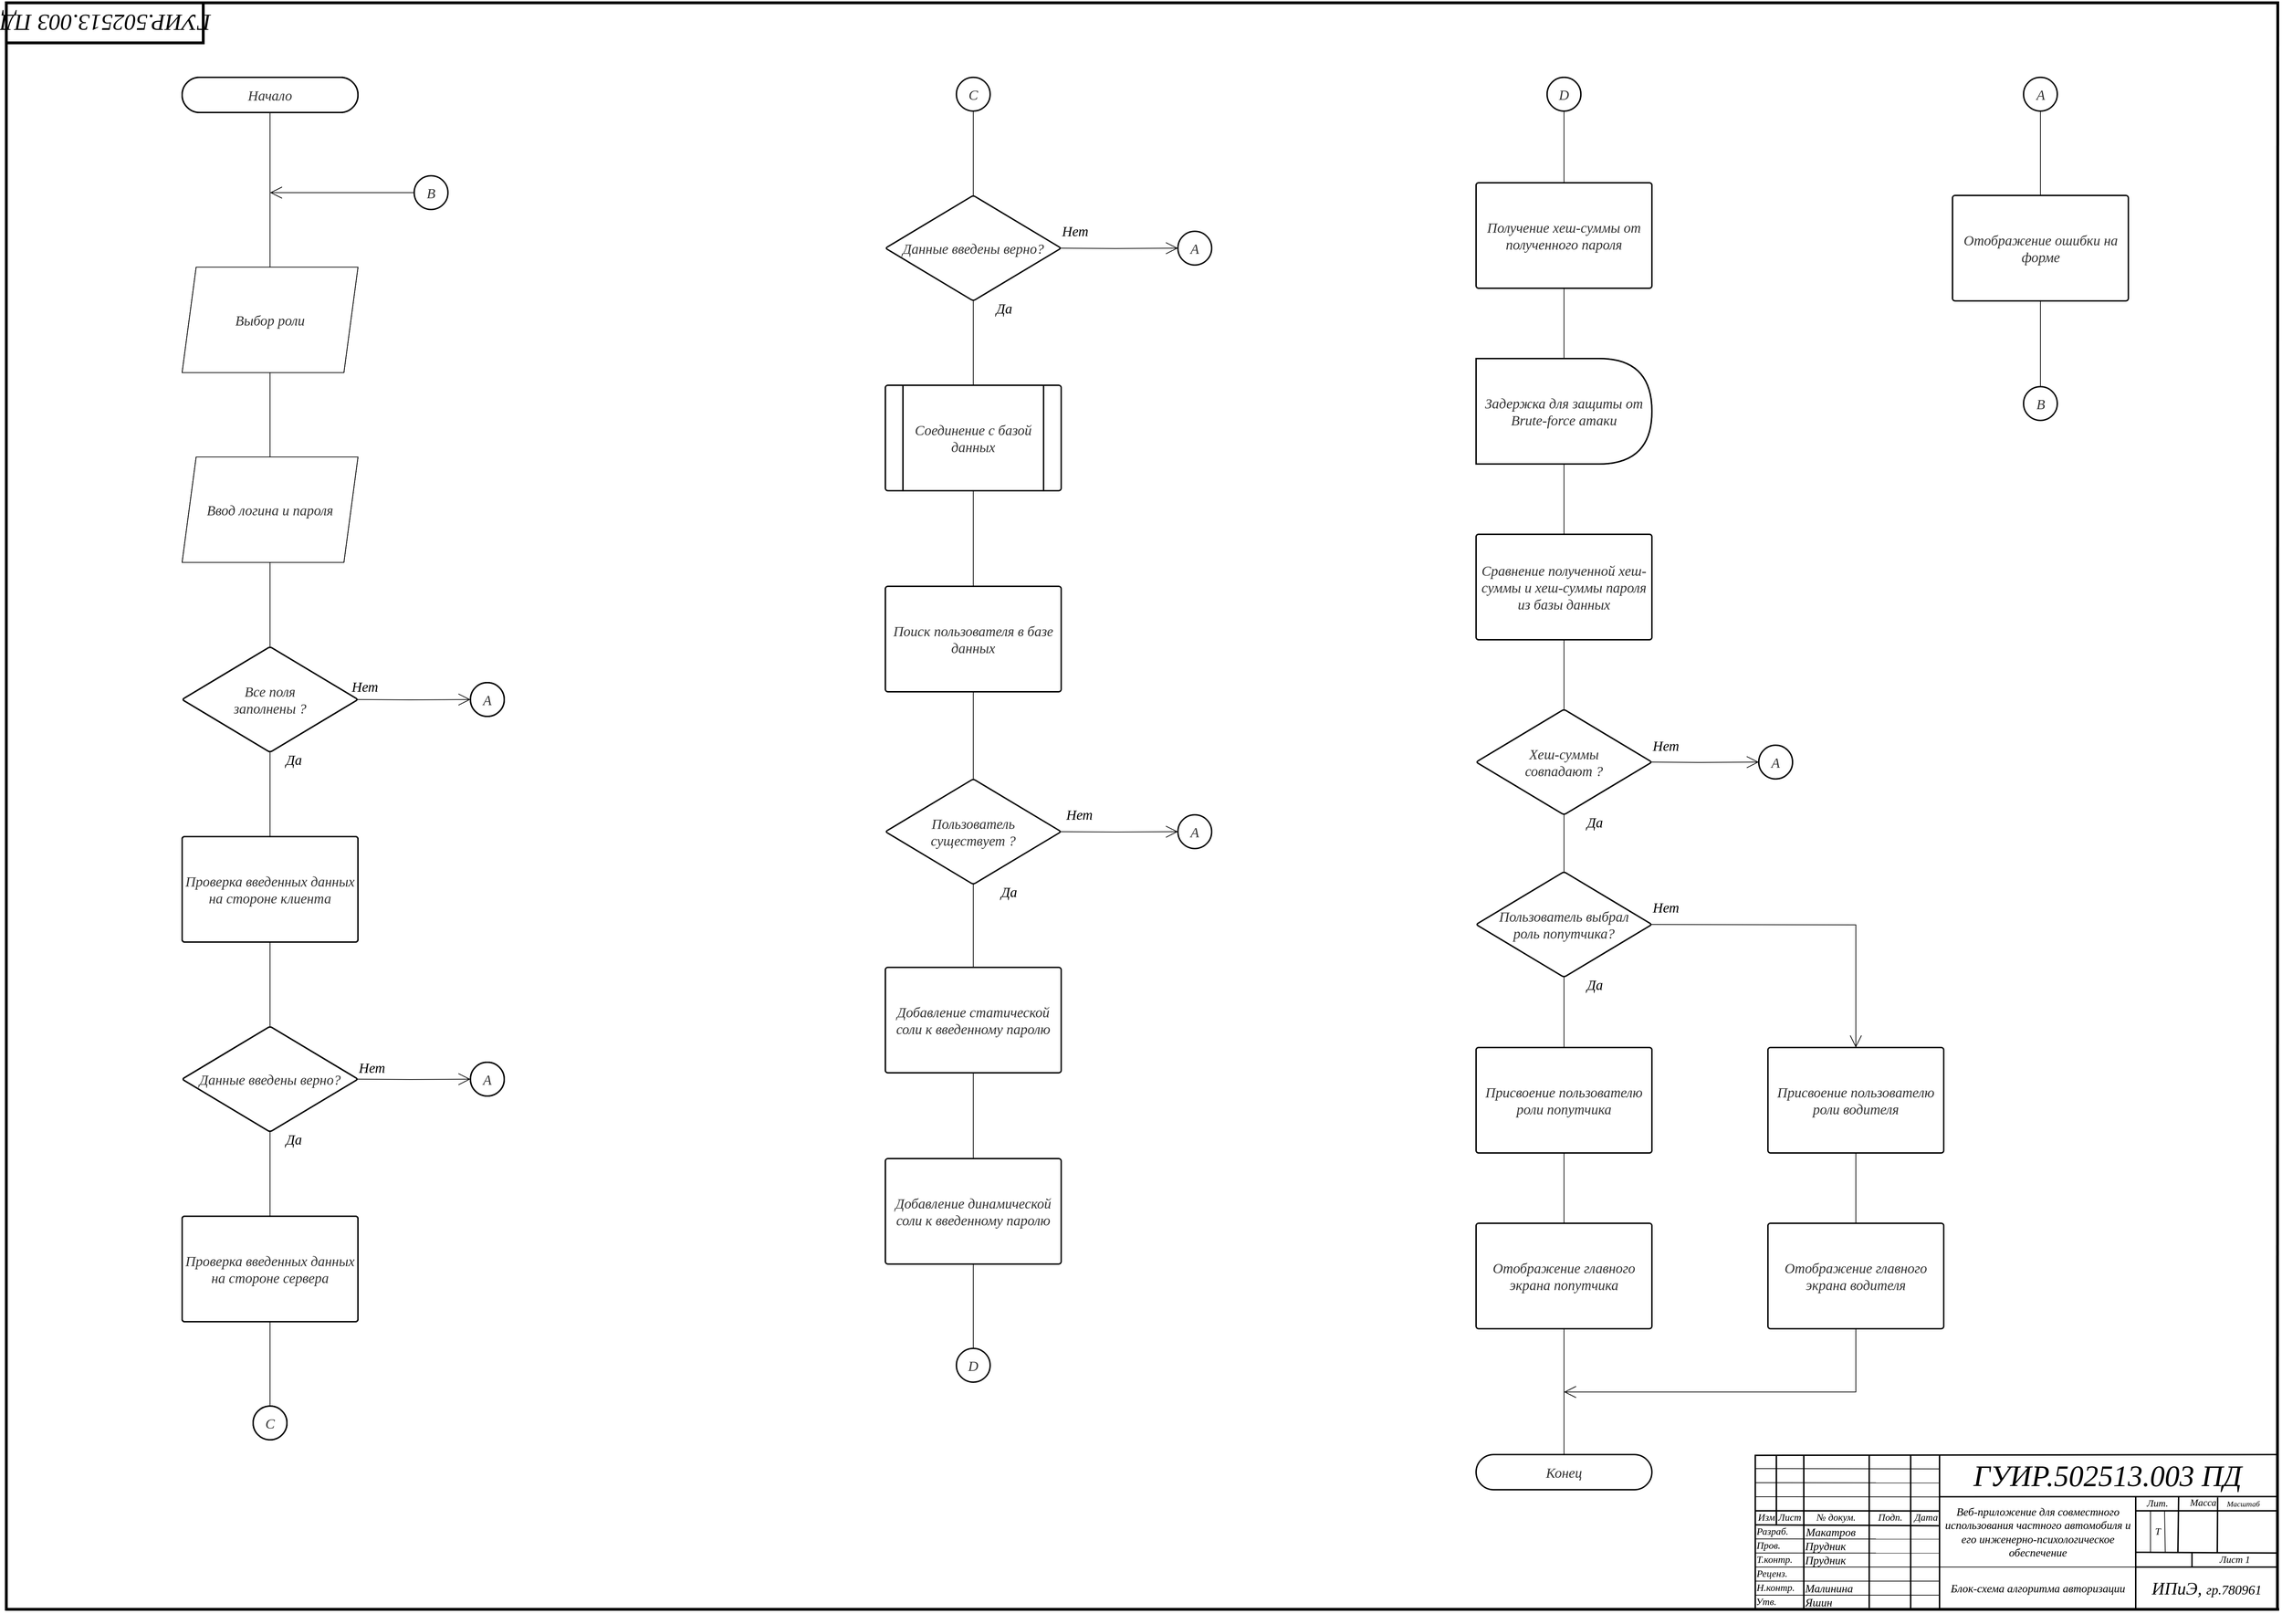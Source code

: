 <mxfile version="13.9.9" type="device"><diagram name="Страница-1" id="Страница-1"><mxGraphModel dx="852" dy="2428" grid="1" gridSize="10" guides="1" tooltips="1" connect="1" arrows="1" fold="1" page="1" pageScale="1" pageWidth="3300" pageHeight="2339" math="0" shadow="0"><root><mxCell id="0"/><mxCell id="1" value="Блок-схема" parent="0"/><mxCell id="r9FkBit1cDTb5lO4VBFh-151" style="edgeStyle=orthogonalEdgeStyle;rounded=0;orthogonalLoop=1;jettySize=auto;html=1;exitX=0.5;exitY=1;exitDx=0;exitDy=0;entryX=0.5;entryY=0;entryDx=0;entryDy=0;fontFamily=ISOCPEUR;fontSize=20;endArrow=none;endFill=0;fontStyle=2" parent="1" source="r9FkBit1cDTb5lO4VBFh-81" target="ZZyFXWdjneQ9hG4lhuZ--81" edge="1"><mxGeometry relative="1" as="geometry"><mxPoint x="3706" y="346" as="targetPoint"/><Array as="points"><mxPoint x="3706" y="186"/></Array></mxGeometry></mxCell><UserObject label="Начало" lucidchartObjectId="3sSTWtiWA_H7" id="r9FkBit1cDTb5lO4VBFh-81"><mxCell style="html=1;overflow=block;whiteSpace=wrap;rounded=1;arcSize=50;whiteSpace=wrap;fontSize=20;fontFamily=ISOCPEUR;fontColor=#333333;fontStyle=2;spacing=3;strokeColor=#5e5e5e;strokeOpacity=100;strokeWidth=2;" parent="1" vertex="1"><mxGeometry x="3581" y="136" width="250" height="50" as="geometry"/></mxCell></UserObject><mxCell id="r9FkBit1cDTb5lO4VBFh-152" style="edgeStyle=orthogonalEdgeStyle;rounded=0;orthogonalLoop=1;jettySize=auto;html=1;entryX=0;entryY=0.5;entryDx=0;entryDy=0;fontFamily=ISOCPEUR;fontSize=20;endArrow=open;endFill=0;endSize=15;fontStyle=2" parent="1" target="r9FkBit1cDTb5lO4VBFh-88" edge="1"><mxGeometry relative="1" as="geometry"><mxPoint x="3828" y="1021" as="sourcePoint"/></mxGeometry></mxCell><mxCell id="r9FkBit1cDTb5lO4VBFh-153" style="edgeStyle=orthogonalEdgeStyle;rounded=0;orthogonalLoop=1;jettySize=auto;html=1;exitX=0.5;exitY=1;exitDx=0;exitDy=0;entryX=0.5;entryY=0;entryDx=0;entryDy=0;fontFamily=ISOCPEUR;fontSize=20;endArrow=none;endFill=0;fontStyle=2" parent="1" source="r9FkBit1cDTb5lO4VBFh-85" target="r9FkBit1cDTb5lO4VBFh-93" edge="1"><mxGeometry relative="1" as="geometry"/></mxCell><UserObject label="Все поля &lt;br&gt;заполнены ?" lucidchartObjectId="zvSTFyp-OjtI" id="r9FkBit1cDTb5lO4VBFh-85"><mxCell style="html=1;overflow=block;whiteSpace=wrap;rhombus;whiteSpace=wrap;fontSize=20;fontFamily=ISOCPEUR;fontColor=#333333;fontStyle=2;spacing=3;strokeColor=#5E5E5E;rounded=1;absoluteArcSize=1;arcSize=7;strokeWidth=2;" parent="1" vertex="1"><mxGeometry x="3581" y="946" width="250" height="150" as="geometry"/></mxCell></UserObject><UserObject label="A" lucidchartObjectId="2ASTURhC0mBe" id="r9FkBit1cDTb5lO4VBFh-88"><mxCell style="html=1;overflow=block;whiteSpace=wrap;ellipse;whiteSpace=wrap;fontSize=20;fontFamily=ISOCPEUR;fontColor=#333333;fontStyle=2;spacing=3;strokeColor=#5e5e5e;strokeOpacity=100;rounded=1;absoluteArcSize=1;arcSize=7;strokeWidth=2;" parent="1" vertex="1"><mxGeometry x="3991" y="997" width="48" height="48" as="geometry"/></mxCell></UserObject><mxCell id="f9cAHA0PAbrqCLWOZRbu-280" style="edgeStyle=orthogonalEdgeStyle;rounded=0;orthogonalLoop=1;jettySize=auto;html=1;exitX=0;exitY=0.5;exitDx=0;exitDy=0;endArrow=open;endFill=0;endSize=15;fontStyle=2" parent="1" source="r9FkBit1cDTb5lO4VBFh-91" edge="1"><mxGeometry relative="1" as="geometry"><mxPoint x="3706" y="300" as="targetPoint"/></mxGeometry></mxCell><UserObject label="B" lucidchartObjectId="sBSTlhO17uI8" id="r9FkBit1cDTb5lO4VBFh-91"><mxCell style="html=1;overflow=block;whiteSpace=wrap;ellipse;whiteSpace=wrap;fontSize=20;fontFamily=ISOCPEUR;fontColor=#333333;fontStyle=2;spacing=3;strokeOpacity=100;rounded=1;absoluteArcSize=1;arcSize=7;strokeWidth=2;" parent="1" vertex="1"><mxGeometry x="3911" y="276" width="48" height="48" as="geometry"/></mxCell></UserObject><mxCell id="r9FkBit1cDTb5lO4VBFh-181" style="edgeStyle=orthogonalEdgeStyle;rounded=0;orthogonalLoop=1;jettySize=auto;html=1;exitX=0.5;exitY=1;exitDx=0;exitDy=0;entryX=0.5;entryY=0;entryDx=0;entryDy=0;fontFamily=ISOCPEUR;fontSize=20;endArrow=none;endFill=0;fontStyle=2" parent="1" source="r9FkBit1cDTb5lO4VBFh-93" target="r9FkBit1cDTb5lO4VBFh-94" edge="1"><mxGeometry relative="1" as="geometry"/></mxCell><UserObject label="Проверка введенных данных на стороне клиента" lucidchartObjectId="fCST5fSNchoZ" id="r9FkBit1cDTb5lO4VBFh-93"><mxCell style="html=1;overflow=block;whiteSpace=wrap;;whiteSpace=wrap;fontSize=20;fontFamily=ISOCPEUR;fontColor=#333333;fontStyle=2;spacing=7;strokeColor=#5e5e5e;strokeOpacity=100;rounded=1;absoluteArcSize=1;arcSize=7;strokeWidth=2;" parent="1" vertex="1"><mxGeometry x="3581" y="1216" width="250" height="150" as="geometry"/></mxCell></UserObject><mxCell id="r9FkBit1cDTb5lO4VBFh-154" style="edgeStyle=orthogonalEdgeStyle;rounded=0;orthogonalLoop=1;jettySize=auto;html=1;entryX=0;entryY=0.5;entryDx=0;entryDy=0;fontFamily=ISOCPEUR;fontSize=20;endArrow=open;endFill=0;jumpSize=6;endSize=15;fontStyle=2" parent="1" target="r9FkBit1cDTb5lO4VBFh-96" edge="1"><mxGeometry relative="1" as="geometry"><mxPoint x="3830" y="1561" as="sourcePoint"/></mxGeometry></mxCell><mxCell id="AhCpsoD10RwEDoo0qufP-7" style="edgeStyle=orthogonalEdgeStyle;rounded=0;orthogonalLoop=1;jettySize=auto;html=1;exitX=0.5;exitY=1;exitDx=0;exitDy=0;entryX=0.5;entryY=0;entryDx=0;entryDy=0;endArrow=none;endFill=0;fontStyle=2" parent="1" source="r9FkBit1cDTb5lO4VBFh-94" target="r9FkBit1cDTb5lO4VBFh-116" edge="1"><mxGeometry relative="1" as="geometry"/></mxCell><UserObject label="Данные введены верно?" lucidchartObjectId="6CST3Xe1VdFV" id="r9FkBit1cDTb5lO4VBFh-94"><mxCell style="html=1;overflow=block;whiteSpace=wrap;rhombus;whiteSpace=wrap;fontSize=20;fontFamily=ISOCPEUR;fontColor=#333333;fontStyle=2;spacing=3;strokeColor=#5e5e5e;strokeOpacity=100;rounded=1;absoluteArcSize=1;arcSize=7;strokeWidth=2;" parent="1" vertex="1"><mxGeometry x="3581" y="1486" width="250" height="150" as="geometry"/></mxCell></UserObject><UserObject label="A" lucidchartObjectId="0ESTvNRMZ74j" id="r9FkBit1cDTb5lO4VBFh-96"><mxCell style="html=1;overflow=block;whiteSpace=wrap;ellipse;whiteSpace=wrap;fontSize=20;fontFamily=ISOCPEUR;fontColor=#333333;fontStyle=2;spacing=3;strokeColor=#5e5e5e;strokeOpacity=100;rounded=1;absoluteArcSize=1;arcSize=7;strokeWidth=2;" parent="1" vertex="1"><mxGeometry x="3991" y="1537" width="48" height="48" as="geometry"/></mxCell></UserObject><mxCell id="r9FkBit1cDTb5lO4VBFh-173" style="edgeStyle=orthogonalEdgeStyle;rounded=0;orthogonalLoop=1;jettySize=auto;html=1;entryX=0;entryY=0.5;entryDx=0;entryDy=0;fontFamily=ISOCPEUR;fontSize=20;endArrow=open;endFill=0;endSize=15;fontStyle=2" parent="1" target="r9FkBit1cDTb5lO4VBFh-100" edge="1"><mxGeometry relative="1" as="geometry"><mxPoint x="4829" y="379" as="sourcePoint"/></mxGeometry></mxCell><mxCell id="AhCpsoD10RwEDoo0qufP-11" style="edgeStyle=orthogonalEdgeStyle;rounded=0;orthogonalLoop=1;jettySize=auto;html=1;exitX=0.5;exitY=1;exitDx=0;exitDy=0;entryX=0.5;entryY=0;entryDx=0;entryDy=0;endArrow=none;endFill=0;fontStyle=2" parent="1" source="r9FkBit1cDTb5lO4VBFh-99" target="r9FkBit1cDTb5lO4VBFh-103" edge="1"><mxGeometry relative="1" as="geometry"/></mxCell><UserObject label="Данные введены верно?" lucidchartObjectId="PGST4QTKLZuI" id="r9FkBit1cDTb5lO4VBFh-99"><mxCell style="html=1;overflow=block;whiteSpace=wrap;rhombus;whiteSpace=wrap;fontSize=20;fontFamily=ISOCPEUR;fontColor=#333333;fontStyle=2;spacing=3;strokeOpacity=100;rounded=1;absoluteArcSize=1;arcSize=7;strokeWidth=2;" parent="1" vertex="1"><mxGeometry x="4581" y="304" width="250" height="150" as="geometry"/></mxCell></UserObject><UserObject label="A" lucidchartObjectId="MHSTIdCg~4zx" id="r9FkBit1cDTb5lO4VBFh-100"><mxCell style="html=1;overflow=block;whiteSpace=wrap;ellipse;whiteSpace=wrap;fontSize=20;fontFamily=ISOCPEUR;fontColor=#333333;fontStyle=2;spacing=3;strokeOpacity=100;rounded=1;absoluteArcSize=1;arcSize=7;strokeWidth=2;" parent="1" vertex="1"><mxGeometry x="4997" y="355" width="48" height="48" as="geometry"/></mxCell></UserObject><mxCell id="AhCpsoD10RwEDoo0qufP-12" style="edgeStyle=orthogonalEdgeStyle;rounded=0;orthogonalLoop=1;jettySize=auto;html=1;exitX=0.5;exitY=1;exitDx=0;exitDy=0;entryX=0.5;entryY=0;entryDx=0;entryDy=0;endArrow=none;endFill=0;fontStyle=2" parent="1" source="r9FkBit1cDTb5lO4VBFh-103" target="r9FkBit1cDTb5lO4VBFh-117" edge="1"><mxGeometry relative="1" as="geometry"/></mxCell><UserObject label="Соединение с базой данных" lucidchartObjectId="TSSTeVIu-T~A" id="r9FkBit1cDTb5lO4VBFh-103"><mxCell style="html=1;overflow=block;whiteSpace=wrap;shape=process;whiteSpace=wrap;fontSize=20;fontFamily=ISOCPEUR;fontColor=#333333;fontStyle=2;spacing=3;strokeOpacity=100;rounded=1;absoluteArcSize=1;arcSize=7;strokeWidth=2;" parent="1" vertex="1"><mxGeometry x="4581" y="574" width="250" height="150" as="geometry"/></mxCell></UserObject><mxCell id="r9FkBit1cDTb5lO4VBFh-176" style="edgeStyle=orthogonalEdgeStyle;rounded=0;orthogonalLoop=1;jettySize=auto;html=1;entryX=0;entryY=0.5;entryDx=0;entryDy=0;fontFamily=ISOCPEUR;fontSize=20;endArrow=open;endFill=0;endSize=15;fontStyle=2" parent="1" target="r9FkBit1cDTb5lO4VBFh-112" edge="1"><mxGeometry relative="1" as="geometry"><mxPoint x="4830" y="1209" as="sourcePoint"/></mxGeometry></mxCell><mxCell id="r9FkBit1cDTb5lO4VBFh-178" style="edgeStyle=orthogonalEdgeStyle;rounded=0;orthogonalLoop=1;jettySize=auto;html=1;exitX=0.5;exitY=1;exitDx=0;exitDy=0;entryX=0.5;entryY=0;entryDx=0;entryDy=0;fontFamily=ISOCPEUR;fontSize=20;endArrow=none;endFill=0;fontStyle=2" parent="1" source="r9FkBit1cDTb5lO4VBFh-110" target="r9FkBit1cDTb5lO4VBFh-118" edge="1"><mxGeometry relative="1" as="geometry"/></mxCell><UserObject label="Пользователь &lt;br&gt;существует ?" lucidchartObjectId="g7STS7jhFmGV" id="r9FkBit1cDTb5lO4VBFh-110"><mxCell style="html=1;overflow=block;whiteSpace=wrap;rhombus;whiteSpace=wrap;fontSize=20;fontFamily=ISOCPEUR;fontColor=#333333;fontStyle=2;spacing=3;strokeOpacity=100;rounded=1;absoluteArcSize=1;arcSize=7;strokeWidth=2;" parent="1" vertex="1"><mxGeometry x="4581" y="1134" width="250" height="150" as="geometry"/></mxCell></UserObject><UserObject label="A" lucidchartObjectId="O7STIdExZLB_" id="r9FkBit1cDTb5lO4VBFh-112"><mxCell style="html=1;overflow=block;whiteSpace=wrap;ellipse;whiteSpace=wrap;fontSize=20;fontFamily=ISOCPEUR;fontColor=#333333;fontStyle=2;spacing=3;strokeOpacity=100;rounded=1;absoluteArcSize=1;arcSize=7;strokeWidth=2;" parent="1" vertex="1"><mxGeometry x="4997" y="1185" width="48" height="48" as="geometry"/></mxCell></UserObject><mxCell id="r9FkBit1cDTb5lO4VBFh-182" style="edgeStyle=orthogonalEdgeStyle;rounded=0;orthogonalLoop=1;jettySize=auto;html=1;exitX=0.5;exitY=1;exitDx=0;exitDy=0;entryX=0.5;entryY=0;entryDx=0;entryDy=0;fontFamily=ISOCPEUR;fontSize=20;endArrow=none;endFill=0;fontStyle=2" parent="1" source="r9FkBit1cDTb5lO4VBFh-113" target="r9FkBit1cDTb5lO4VBFh-122" edge="1"><mxGeometry relative="1" as="geometry"/></mxCell><UserObject label="Задержка для защиты от Brute-force атаки" lucidchartObjectId="z8STIo90Ss~5" id="r9FkBit1cDTb5lO4VBFh-113"><mxCell style="html=1;overflow=block;whiteSpace=wrap;shape=delay;whiteSpace=wrap;fontSize=20;fontFamily=ISOCPEUR;fontColor=#333333;fontStyle=2;spacing=3;strokeColor=#5e5e5e;strokeOpacity=100;rounded=1;absoluteArcSize=1;arcSize=7;strokeWidth=2;" parent="1" vertex="1"><mxGeometry x="5421" y="536" width="250" height="150" as="geometry"/></mxCell></UserObject><mxCell id="AhCpsoD10RwEDoo0qufP-8" style="edgeStyle=orthogonalEdgeStyle;rounded=0;orthogonalLoop=1;jettySize=auto;html=1;exitX=0.5;exitY=1;exitDx=0;exitDy=0;entryX=0.5;entryY=0;entryDx=0;entryDy=0;endArrow=none;endFill=0;fontStyle=2" parent="1" source="r9FkBit1cDTb5lO4VBFh-116" target="f9cAHA0PAbrqCLWOZRbu-288" edge="1"><mxGeometry relative="1" as="geometry"/></mxCell><UserObject label="Проверка введенных данных на стороне сервера" lucidchartObjectId="3-STA3JtqGiA" id="r9FkBit1cDTb5lO4VBFh-116"><mxCell style="html=1;overflow=block;whiteSpace=wrap;;whiteSpace=wrap;fontSize=20;fontFamily=ISOCPEUR;fontColor=#333333;fontStyle=2;spacing=7;strokeColor=#5e5e5e;strokeOpacity=100;rounded=1;absoluteArcSize=1;arcSize=7;strokeWidth=2;" parent="1" vertex="1"><mxGeometry x="3581" y="1756" width="250" height="150" as="geometry"/></mxCell></UserObject><mxCell id="b5ymI24eeCPEQhmMt1yS-94" style="edgeStyle=none;jumpSize=6;orthogonalLoop=1;jettySize=auto;html=1;exitX=0.5;exitY=1;exitDx=0;exitDy=0;entryX=0.5;entryY=0;entryDx=0;entryDy=0;endArrow=none;endFill=0;endSize=15;strokeColor=#000000;strokeWidth=1;fontStyle=2" parent="1" source="r9FkBit1cDTb5lO4VBFh-117" target="r9FkBit1cDTb5lO4VBFh-110" edge="1"><mxGeometry relative="1" as="geometry"><mxPoint x="4706.0" y="1406" as="targetPoint"/></mxGeometry></mxCell><UserObject label="Поиск пользователя в базе данных" lucidchartObjectId="x_STbR__fo0M" id="r9FkBit1cDTb5lO4VBFh-117"><mxCell style="html=1;overflow=block;whiteSpace=wrap;;whiteSpace=wrap;fontSize=20;fontFamily=ISOCPEUR;fontColor=#333333;fontStyle=2;spacing=7;strokeOpacity=100;rounded=1;absoluteArcSize=1;arcSize=7;strokeWidth=2;" parent="1" vertex="1"><mxGeometry x="4581" y="860" width="250" height="150" as="geometry"/></mxCell></UserObject><mxCell id="AhCpsoD10RwEDoo0qufP-14" style="edgeStyle=orthogonalEdgeStyle;rounded=0;orthogonalLoop=1;jettySize=auto;html=1;exitX=0.5;exitY=1;exitDx=0;exitDy=0;entryX=0.5;entryY=0;entryDx=0;entryDy=0;endArrow=none;endFill=0;fontStyle=2" parent="1" source="r9FkBit1cDTb5lO4VBFh-118" target="AhCpsoD10RwEDoo0qufP-13" edge="1"><mxGeometry relative="1" as="geometry"/></mxCell><UserObject label="Добавление статической &lt;br&gt;соли к введенному паролю" lucidchartObjectId="J.STtp7_aqmF" id="r9FkBit1cDTb5lO4VBFh-118"><mxCell style="html=1;overflow=block;whiteSpace=wrap;;whiteSpace=wrap;fontSize=20;fontFamily=ISOCPEUR;fontColor=#333333;fontStyle=2;spacing=7;strokeOpacity=100;rounded=1;absoluteArcSize=1;arcSize=7;strokeWidth=2;" parent="1" vertex="1"><mxGeometry x="4581" y="1402" width="250" height="150" as="geometry"/></mxCell></UserObject><mxCell id="r9FkBit1cDTb5lO4VBFh-183" style="edgeStyle=orthogonalEdgeStyle;rounded=0;orthogonalLoop=1;jettySize=auto;html=1;exitX=0.5;exitY=1;exitDx=0;exitDy=0;entryX=0.5;entryY=0;entryDx=0;entryDy=0;fontFamily=ISOCPEUR;fontSize=20;endArrow=none;endFill=0;fontStyle=2" parent="1" source="r9FkBit1cDTb5lO4VBFh-122" target="r9FkBit1cDTb5lO4VBFh-124" edge="1"><mxGeometry relative="1" as="geometry"/></mxCell><UserObject label="Сравнение полученной хеш-суммы и хеш-суммы пароля из базы данных" lucidchartObjectId="dbTTmz_QVtVB" id="r9FkBit1cDTb5lO4VBFh-122"><mxCell style="html=1;overflow=block;whiteSpace=wrap;;whiteSpace=wrap;fontSize=20;fontFamily=ISOCPEUR;fontColor=#333333;fontStyle=2;spacing=7;strokeColor=#5e5e5e;strokeOpacity=100;rounded=1;absoluteArcSize=1;arcSize=7;strokeWidth=2;" parent="1" vertex="1"><mxGeometry x="5421" y="786" width="250" height="150" as="geometry"/></mxCell></UserObject><mxCell id="r9FkBit1cDTb5lO4VBFh-184" style="edgeStyle=orthogonalEdgeStyle;rounded=0;orthogonalLoop=1;jettySize=auto;html=1;entryX=0;entryY=0.5;entryDx=0;entryDy=0;fontFamily=ISOCPEUR;fontSize=20;endArrow=open;endFill=0;endSize=15;fontStyle=2" parent="1" target="r9FkBit1cDTb5lO4VBFh-133" edge="1"><mxGeometry relative="1" as="geometry"><mxPoint x="5670" y="1110" as="sourcePoint"/></mxGeometry></mxCell><UserObject label="Хеш-суммы &lt;br&gt;совпадают ?" lucidchartObjectId="TcTTra2b04.e" id="r9FkBit1cDTb5lO4VBFh-124"><mxCell style="html=1;overflow=block;whiteSpace=wrap;rhombus;whiteSpace=wrap;fontSize=20;fontFamily=ISOCPEUR;fontColor=#333333;fontStyle=2;spacing=3;strokeColor=#5e5e5e;strokeOpacity=100;rounded=1;absoluteArcSize=1;arcSize=7;strokeWidth=2;" parent="1" vertex="1"><mxGeometry x="5421" y="1035" width="250" height="150" as="geometry"/></mxCell></UserObject><UserObject label="A" lucidchartObjectId="xhTTOPPp6Guj" id="r9FkBit1cDTb5lO4VBFh-133"><mxCell style="html=1;overflow=block;whiteSpace=wrap;ellipse;whiteSpace=wrap;fontSize=20;fontFamily=ISOCPEUR;fontColor=#333333;fontStyle=2;spacing=3;strokeColor=#5e5e5e;strokeOpacity=100;rounded=1;absoluteArcSize=1;arcSize=7;strokeWidth=2;" parent="1" vertex="1"><mxGeometry x="5823" y="1086" width="48" height="48" as="geometry"/></mxCell></UserObject><mxCell id="b5ymI24eeCPEQhmMt1yS-100" style="edgeStyle=none;jumpSize=6;orthogonalLoop=1;jettySize=auto;html=1;exitX=0.5;exitY=1;exitDx=0;exitDy=0;entryX=0.5;entryY=0;entryDx=0;entryDy=0;endArrow=none;endFill=0;endSize=15;strokeColor=#000000;strokeWidth=1;fontStyle=2" parent="1" source="r9FkBit1cDTb5lO4VBFh-136" target="b5ymI24eeCPEQhmMt1yS-99" edge="1"><mxGeometry relative="1" as="geometry"/></mxCell><UserObject label="Присвоение пользователю роли попутчика" lucidchartObjectId="ShTTOFP3TYjp" id="r9FkBit1cDTb5lO4VBFh-136"><mxCell style="html=1;overflow=block;whiteSpace=wrap;;whiteSpace=wrap;fontSize=20;fontFamily=ISOCPEUR;fontColor=#333333;fontStyle=2;spacing=7;strokeColor=#5e5e5e;strokeOpacity=100;rounded=1;absoluteArcSize=1;arcSize=7;strokeWidth=2;" parent="1" vertex="1"><mxGeometry x="5421" y="1516" width="250" height="150" as="geometry"/></mxCell></UserObject><mxCell id="r9FkBit1cDTb5lO4VBFh-161" value="Нет" style="text;html=1;strokeColor=none;fillColor=none;align=center;verticalAlign=middle;whiteSpace=wrap;rounded=0;fontFamily=ISOCPEUR;fontSize=20;fontStyle=2" parent="1" vertex="1"><mxGeometry x="3831" y="1534" width="40" height="20" as="geometry"/></mxCell><mxCell id="r9FkBit1cDTb5lO4VBFh-162" value="Нет" style="text;html=1;strokeColor=none;fillColor=none;align=center;verticalAlign=middle;whiteSpace=wrap;rounded=0;fontFamily=ISOCPEUR;fontSize=20;fontStyle=2" parent="1" vertex="1"><mxGeometry x="3821" y="992" width="40" height="20" as="geometry"/></mxCell><mxCell id="r9FkBit1cDTb5lO4VBFh-163" value="Да" style="text;html=1;strokeColor=none;fillColor=none;align=center;verticalAlign=middle;whiteSpace=wrap;rounded=0;fontFamily=ISOCPEUR;fontSize=20;fontStyle=2" parent="1" vertex="1"><mxGeometry x="3720" y="1096" width="40" height="20" as="geometry"/></mxCell><mxCell id="r9FkBit1cDTb5lO4VBFh-164" value="Да" style="text;html=1;strokeColor=none;fillColor=none;align=center;verticalAlign=middle;whiteSpace=wrap;rounded=0;fontFamily=ISOCPEUR;fontSize=20;fontStyle=2" parent="1" vertex="1"><mxGeometry x="3720" y="1636" width="40" height="20" as="geometry"/></mxCell><mxCell id="r9FkBit1cDTb5lO4VBFh-172" value="Да" style="text;html=1;strokeColor=none;fillColor=none;align=center;verticalAlign=middle;whiteSpace=wrap;rounded=0;fontFamily=ISOCPEUR;fontSize=20;fontStyle=2" parent="1" vertex="1"><mxGeometry x="4730" y="454" width="40" height="20" as="geometry"/></mxCell><mxCell id="r9FkBit1cDTb5lO4VBFh-174" value="Нет" style="text;html=1;strokeColor=none;fillColor=none;align=center;verticalAlign=middle;whiteSpace=wrap;rounded=0;fontFamily=ISOCPEUR;fontSize=20;fontStyle=2" parent="1" vertex="1"><mxGeometry x="4831" y="344" width="40" height="20" as="geometry"/></mxCell><mxCell id="r9FkBit1cDTb5lO4VBFh-177" value="Нет" style="text;html=1;strokeColor=none;fillColor=none;align=center;verticalAlign=middle;whiteSpace=wrap;rounded=0;fontFamily=ISOCPEUR;fontSize=20;fontStyle=2" parent="1" vertex="1"><mxGeometry x="4837" y="1174" width="40" height="20" as="geometry"/></mxCell><mxCell id="r9FkBit1cDTb5lO4VBFh-179" value="Да" style="text;html=1;strokeColor=none;fillColor=none;align=center;verticalAlign=middle;whiteSpace=wrap;rounded=0;fontFamily=ISOCPEUR;fontSize=20;fontStyle=2" parent="1" vertex="1"><mxGeometry x="4737" y="1284" width="40" height="20" as="geometry"/></mxCell><mxCell id="r9FkBit1cDTb5lO4VBFh-185" value="Нет" style="text;html=1;strokeColor=none;fillColor=none;align=center;verticalAlign=middle;whiteSpace=wrap;rounded=0;fontFamily=ISOCPEUR;fontSize=20;fontStyle=2" parent="1" vertex="1"><mxGeometry x="5671" y="1076" width="40" height="20" as="geometry"/></mxCell><UserObject label="Конец" lucidchartObjectId="3sSTWtiWA_H7" id="r9FkBit1cDTb5lO4VBFh-188"><mxCell style="html=1;overflow=block;whiteSpace=wrap;rounded=1;arcSize=50;whiteSpace=wrap;fontSize=20;fontFamily=ISOCPEUR;fontColor=#333333;fontStyle=2;spacing=3;strokeOpacity=100;strokeWidth=2;" parent="1" vertex="1"><mxGeometry x="5421" y="2095" width="250" height="50" as="geometry"/></mxCell></UserObject><mxCell id="AhCpsoD10RwEDoo0qufP-5" style="edgeStyle=orthogonalEdgeStyle;rounded=0;orthogonalLoop=1;jettySize=auto;html=1;exitX=0.5;exitY=1;exitDx=0;exitDy=0;entryX=0.5;entryY=0;entryDx=0;entryDy=0;endArrow=none;endFill=0;fontStyle=2" parent="1" source="ZZyFXWdjneQ9hG4lhuZ--81" target="AhCpsoD10RwEDoo0qufP-4" edge="1"><mxGeometry relative="1" as="geometry"/></mxCell><mxCell id="ZZyFXWdjneQ9hG4lhuZ--81" value="&lt;font color=&quot;#333333&quot; face=&quot;isocpeur&quot;&gt;&lt;span style=&quot;font-size: 20px&quot;&gt;&lt;span&gt;Выбор роли&lt;/span&gt;&lt;/span&gt;&lt;/font&gt;" style="shape=parallelogram;perimeter=parallelogramPerimeter;whiteSpace=wrap;html=1;fixedSize=1;fontStyle=2" parent="1" vertex="1"><mxGeometry x="3581" y="406" width="250" height="150" as="geometry"/></mxCell><mxCell id="AhCpsoD10RwEDoo0qufP-19" style="edgeStyle=orthogonalEdgeStyle;rounded=0;orthogonalLoop=1;jettySize=auto;html=1;exitX=0.5;exitY=1;exitDx=0;exitDy=0;entryX=0.5;entryY=0;entryDx=0;entryDy=0;endArrow=none;endFill=0;fontStyle=2" parent="1" source="b5ymI24eeCPEQhmMt1yS-96" target="r9FkBit1cDTb5lO4VBFh-113" edge="1"><mxGeometry relative="1" as="geometry"/></mxCell><UserObject label="Получение хеш-суммы от полученного пароля" lucidchartObjectId="J.STtp7_aqmF" id="b5ymI24eeCPEQhmMt1yS-96"><mxCell style="html=1;overflow=block;whiteSpace=wrap;;whiteSpace=wrap;fontSize=20;fontFamily=ISOCPEUR;fontColor=#333333;fontStyle=2;spacing=7;strokeColor=#5e5e5e;strokeOpacity=100;rounded=1;absoluteArcSize=1;arcSize=7;strokeWidth=2;" parent="1" vertex="1"><mxGeometry x="5421" y="286" width="250" height="150" as="geometry"/></mxCell></UserObject><mxCell id="b5ymI24eeCPEQhmMt1yS-101" style="edgeStyle=none;jumpSize=6;orthogonalLoop=1;jettySize=auto;html=1;exitX=0.5;exitY=1;exitDx=0;exitDy=0;entryX=0.5;entryY=0;entryDx=0;entryDy=0;endArrow=none;endFill=0;endSize=15;strokeColor=#000000;strokeWidth=1;fontStyle=2" parent="1" source="b5ymI24eeCPEQhmMt1yS-99" target="r9FkBit1cDTb5lO4VBFh-188" edge="1"><mxGeometry relative="1" as="geometry"/></mxCell><UserObject label="Отображение главного экрана попутчика" lucidchartObjectId="ShTTOFP3TYjp" id="b5ymI24eeCPEQhmMt1yS-99"><mxCell style="html=1;overflow=block;whiteSpace=wrap;;whiteSpace=wrap;fontSize=20;fontFamily=ISOCPEUR;fontColor=#333333;fontStyle=2;spacing=7;strokeOpacity=100;rounded=1;absoluteArcSize=1;arcSize=7;strokeWidth=2;" parent="1" vertex="1"><mxGeometry x="5421" y="1766" width="250" height="150" as="geometry"/></mxCell></UserObject><mxCell id="f9cAHA0PAbrqCLWOZRbu-81" style="vsdxID=5;fillColor=#FFFFFF;gradientColor=none;shape=stencil(dY9ZCoAwDERPk1+JDZ7A5R6C1Ra1lVq329sSXBD8m0neDAlQPqt6kiBw9s72ctONV0AFCKGNkk77oIBKoLy1TnbOLqZhP9WRjGq0a2zYOYcxIfBglyL7itFBm18Uk+wfvXpu+I0G8VzDj7x338vDiL+m8gQ=);strokeColor=#000000;strokeWidth=2;labelBackgroundColor=none;rounded=0;html=1;whiteSpace=wrap;fontStyle=2" parent="1" vertex="1"><mxGeometry x="5818" y="2095" width="741" height="220" as="geometry"/></mxCell><mxCell id="f9cAHA0PAbrqCLWOZRbu-82" style="vsdxID=6;fillColor=#FFFFFF;gradientColor=none;shape=stencil(pY9LDoAgDERP0z3SIyDeg0SURgWD+Lu9kC78bN3NtG+aKaBanJktSLGkGAa7U5scYA1Sknc2UsoKUAOqLkTbx7D6lv1sClnUFLZy4eCcKAkpzqdrGBzJ/wcr8UKzuJvwE8/dt3Ue8ceoLw==);strokeColor=#000000;strokeWidth=2;labelBackgroundColor=none;rounded=0;html=1;whiteSpace=wrap;fontStyle=2" parent="1" vertex="1"><mxGeometry x="5887" y="2096" width="1" height="218" as="geometry"/></mxCell><mxCell id="f9cAHA0PAbrqCLWOZRbu-83" style="vsdxID=29;edgeStyle=none;startArrow=none;endArrow=none;startSize=5;endSize=5;strokeWidth=2;strokeColor=#000000;spacingTop=0;spacingBottom=0;spacingLeft=0;spacingRight=0;verticalAlign=middle;html=1;labelBackgroundColor=none;rounded=0;fontStyle=2" parent="1" edge="1"><mxGeometry relative="1" as="geometry"><Array as="points"/><mxPoint x="5848" y="2096" as="sourcePoint"/><mxPoint x="5848" y="2194" as="targetPoint"/></mxGeometry></mxCell><mxCell id="f9cAHA0PAbrqCLWOZRbu-84" style="vsdxID=18;edgeStyle=none;startArrow=none;endArrow=none;startSize=5;endSize=5;strokeColor=#000000;spacingTop=0;spacingBottom=0;spacingLeft=0;spacingRight=0;verticalAlign=middle;html=1;labelBackgroundColor=none;rounded=0;fontStyle=2" parent="1" edge="1"><mxGeometry relative="1" as="geometry"><Array as="points"/><mxPoint x="6400" y="2175" as="sourcePoint"/><mxPoint x="6401" y="2234" as="targetPoint"/></mxGeometry></mxCell><mxCell id="f9cAHA0PAbrqCLWOZRbu-85" style="vsdxID=14;edgeStyle=none;startArrow=none;endArrow=none;startSize=5;endSize=5;strokeWidth=2;strokeColor=#000000;spacingTop=0;spacingBottom=0;spacingLeft=0;spacingRight=0;verticalAlign=middle;html=1;labelBackgroundColor=none;rounded=0;fontStyle=2" parent="1" edge="1"><mxGeometry relative="1" as="geometry"><Array as="points"/><mxPoint x="6439" y="2234" as="sourcePoint"/><mxPoint x="6439" y="2254" as="targetPoint"/></mxGeometry></mxCell><mxCell id="f9cAHA0PAbrqCLWOZRbu-86" style="vsdxID=13;edgeStyle=none;startArrow=none;endArrow=none;startSize=5;endSize=5;strokeWidth=2;strokeColor=#000000;spacingTop=0;spacingBottom=0;spacingLeft=0;spacingRight=0;verticalAlign=middle;html=1;labelBackgroundColor=none;rounded=0;fontStyle=2" parent="1" edge="1"><mxGeometry relative="1" as="geometry"><Array as="points"/><mxPoint x="6360" y="2234" as="sourcePoint"/><mxPoint x="6559" y="2235" as="targetPoint"/></mxGeometry></mxCell><mxCell id="f9cAHA0PAbrqCLWOZRbu-87" style="vsdxID=12;edgeStyle=none;startArrow=none;endArrow=none;startSize=5;endSize=5;strokeWidth=2;strokeColor=#000000;spacingTop=0;spacingBottom=0;spacingLeft=0;spacingRight=0;verticalAlign=middle;html=1;labelBackgroundColor=none;rounded=0;fontStyle=2" parent="1" edge="1"><mxGeometry relative="1" as="geometry"><Array as="points"/><mxPoint x="6359" y="2155" as="sourcePoint"/><mxPoint x="6359" y="2315" as="targetPoint"/></mxGeometry></mxCell><mxCell id="f9cAHA0PAbrqCLWOZRbu-88" style="vsdxID=40;edgeStyle=none;startArrow=none;endArrow=none;startSize=5;endSize=5;strokeWidth=2;strokeColor=#000000;spacingTop=0;spacingBottom=0;spacingLeft=0;spacingRight=0;verticalAlign=middle;html=1;labelBackgroundColor=none;rounded=0;fontStyle=2" parent="1" edge="1"><mxGeometry relative="1" as="geometry"><mxPoint as="offset"/><Array as="points"/><mxPoint x="6359" y="2175" as="sourcePoint"/><mxPoint x="6560" y="2175" as="targetPoint"/></mxGeometry></mxCell><mxCell id="f9cAHA0PAbrqCLWOZRbu-89" style="vsdxID=11;edgeStyle=none;startArrow=none;endArrow=none;startSize=5;endSize=5;strokeWidth=2;strokeColor=#000000;spacingTop=0;spacingBottom=0;spacingLeft=0;spacingRight=0;verticalAlign=middle;html=1;labelBackgroundColor=none;rounded=0;fontStyle=2" parent="1" edge="1"><mxGeometry relative="1" as="geometry"><Array as="points"/><mxPoint x="6360" y="2255" as="sourcePoint"/><mxPoint x="6559" y="2255" as="targetPoint"/></mxGeometry></mxCell><mxCell id="f9cAHA0PAbrqCLWOZRbu-90" style="vsdxID=9;edgeStyle=none;startArrow=none;endArrow=none;startSize=5;endSize=5;strokeWidth=2;strokeColor=#000000;spacingTop=0;spacingBottom=0;spacingLeft=0;spacingRight=0;verticalAlign=middle;html=1;labelBackgroundColor=none;rounded=0;fontStyle=2" parent="1" edge="1"><mxGeometry relative="1" as="geometry"><Array as="points"/><mxPoint x="6080" y="2096" as="sourcePoint"/><mxPoint x="6080" y="2315" as="targetPoint"/></mxGeometry></mxCell><mxCell id="f9cAHA0PAbrqCLWOZRbu-91" style="vsdxID=8;edgeStyle=none;startArrow=none;endArrow=none;startSize=5;endSize=5;strokeWidth=2;strokeColor=#000000;spacingTop=0;spacingBottom=0;spacingLeft=0;spacingRight=0;verticalAlign=middle;html=1;labelBackgroundColor=none;rounded=0;fontStyle=2" parent="1" edge="1"><mxGeometry relative="1" as="geometry"><Array as="points"/><mxPoint x="6039" y="2096" as="sourcePoint"/><mxPoint x="6039" y="2315" as="targetPoint"/></mxGeometry></mxCell><mxCell id="f9cAHA0PAbrqCLWOZRbu-92" style="vsdxID=7;edgeStyle=none;startArrow=none;endArrow=none;startSize=5;endSize=5;strokeWidth=2;strokeColor=#000000;spacingTop=0;spacingBottom=0;spacingLeft=0;spacingRight=0;verticalAlign=middle;html=1;labelBackgroundColor=none;rounded=0;fontStyle=2" parent="1" edge="1"><mxGeometry relative="1" as="geometry"><Array as="points"/><mxPoint x="5980" y="2096" as="sourcePoint"/><mxPoint x="5980" y="2313.0" as="targetPoint"/></mxGeometry></mxCell><mxCell id="f9cAHA0PAbrqCLWOZRbu-93" value="&lt;font style=&quot;font-size:14px;font-family:ISOCPEUR;color:#000000;direction:ltr;letter-spacing:0px;line-height:120%;opacity:1&quot;&gt;&lt;span&gt;№ докум.&lt;br&gt;&lt;/span&gt;&lt;/font&gt;" style="verticalAlign=middle;align=center;vsdxID=30;fillColor=none;gradientColor=none;shape=stencil(nZBLDoAgDERP0z3SIyjew0SURgSD+Lu9kMZoXLhwN9O+tukAlrNpJg1SzDH4QW/URgNYgZTkjA4UkwJUgGXng+6DX1zLfmoymdXo17xh5zmRJ6Q42BWCfc2oJfdAr+Yv+AP9Cb7OJ3H/2JG1HNGz/84klThPVCc=);strokeColor=none;labelBackgroundColor=none;rounded=0;html=1;whiteSpace=wrap;fontStyle=2" parent="1" vertex="1"><mxGeometry x="5888" y="2175" width="90" height="20" as="geometry"/></mxCell><mxCell id="f9cAHA0PAbrqCLWOZRbu-94" value="&lt;p style=&quot;margin-left: 0 ; margin-right: 0 ; margin-top: 0px ; margin-bottom: 0px ; text-indent: 0 ; direction: ltr&quot;&gt;&lt;font style=&quot;font-size: 16px ; font-family: &amp;quot;isocpeur&amp;quot; ; color: #000000 ; direction: ltr ; letter-spacing: 0px ; line-height: 120% ; opacity: 1&quot;&gt;&lt;span&gt;Макатров&lt;br&gt;&lt;/span&gt;&lt;/font&gt;&lt;/p&gt;" style="verticalAlign=middle;align=left;vsdxID=33;fillColor=none;gradientColor=none;shape=stencil(nZBLDoAgDERP0z3SIyjew0SURgSD+Lu9kMZoXLhwN9O+tukAlrNpJg1SzDH4QW/URgNYgZTkjA4UkwJUgGXng+6DX1zLfmoymdXo17xh5zmRJ6Q42BWCfc2oJfdAr+Yv+AP9Cb7OJ3H/2JG1HNGz/84klThPVCc=);strokeColor=none;labelBackgroundColor=none;rounded=0;html=1;whiteSpace=wrap;fontStyle=2" parent="1" vertex="1"><mxGeometry x="5888" y="2195" width="92" height="20" as="geometry"/></mxCell><mxCell id="f9cAHA0PAbrqCLWOZRbu-95" value="&lt;font style=&quot;font-size:14px;font-family:ISOCPEUR;color:#000000;direction:ltr;letter-spacing:0px;line-height:120%;opacity:1&quot;&gt;&lt;span&gt;Лит.&lt;br&gt;&lt;/span&gt;&lt;/font&gt;" style="verticalAlign=middle;align=center;vsdxID=35;fillColor=none;gradientColor=none;shape=stencil(nZBLDoAgDERP0z3SIyjew0SURgSD+Lu9kMZoXLhwN9O+tukAlrNpJg1SzDH4QW/URgNYgZTkjA4UkwJUgGXng+6DX1zLfmoymdXo17xh5zmRJ6Q42BWCfc2oJfdAr+Yv+AP9Cb7OJ3H/2JG1HNGz/84klThPVCc=);strokeColor=none;labelBackgroundColor=none;rounded=0;html=1;whiteSpace=wrap;fontStyle=2" parent="1" vertex="1"><mxGeometry x="6358" y="2151" width="64" height="28" as="geometry"/></mxCell><mxCell id="f9cAHA0PAbrqCLWOZRbu-96" value="&lt;p style=&quot;margin-left: 0 ; margin-right: 0 ; margin-top: 0px ; margin-bottom: 0px ; text-indent: 0 ; direction: ltr&quot;&gt;&lt;font style=&quot;font-size: 25px ; font-family: &amp;quot;isocpeur&amp;quot; ; color: #000000 ; direction: ltr ; letter-spacing: 0px ; line-height: 100% ; opacity: 1&quot;&gt;&lt;span&gt;ИПиЭ,&lt;/span&gt;&lt;/font&gt;&lt;font style=&quot;font-size: 25px ; font-family: &amp;quot;isocpeur&amp;quot; ; color: #000000 ; direction: ltr ; letter-spacing: 0px ; line-height: 100% ; opacity: 1&quot;&gt;&lt;span&gt; &lt;/span&gt;&lt;/font&gt;&lt;font style=&quot;font-size: 19px ; font-family: &amp;quot;isocpeur&amp;quot; ; color: #000000 ; direction: ltr ; letter-spacing: 0px ; line-height: 100% ; opacity: 1&quot;&gt;&lt;span&gt;гр.780961&lt;/span&gt;&lt;/font&gt;&lt;font style=&quot;font-size: 25px ; font-family: &amp;quot;isocpeur&amp;quot; ; color: #000000 ; direction: ltr ; letter-spacing: 0px ; line-height: 100% ; opacity: 1&quot;&gt;&lt;span&gt;&lt;br&gt;&lt;/span&gt;&lt;/font&gt;&lt;/p&gt;" style="verticalAlign=middle;align=center;vsdxID=38;fillColor=none;gradientColor=none;shape=stencil(nZBLDoAgDERP0z3SIyjew0SURgSD+Lu9kMZoXLhwN9O+tukAlrNpJg1SzDH4QW/URgNYgZTkjA4UkwJUgGXng+6DX1zLfmoymdXo17xh5zmRJ6Q42BWCfc2oJfdAr+Yv+AP9Cb7OJ3H/2JG1HNGz/84klThPVCc=);strokeColor=none;labelBackgroundColor=none;rounded=0;html=1;whiteSpace=wrap;fontStyle=2" parent="1" vertex="1"><mxGeometry x="6360" y="2255" width="200" height="60" as="geometry"/></mxCell><mxCell id="f9cAHA0PAbrqCLWOZRbu-97" value="&lt;p style=&quot;margin-left: 0 ; margin-right: 0 ; margin-top: 0px ; margin-bottom: 0px ; text-indent: 0 ; direction: ltr&quot;&gt;&lt;font style=&quot;font-size: 16px ; font-family: &amp;quot;isocpeur&amp;quot; ; color: #000000 ; direction: ltr ; letter-spacing: 0px ; line-height: 120% ; opacity: 1&quot;&gt;&lt;span&gt;Веб-приложение для совместного использования частного автомобиля и его инженерно-психологическое обеспечение&lt;/span&gt;&lt;/font&gt;&lt;font style=&quot;font-size: 16px ; font-family: &amp;quot;isocpeur&amp;quot; ; color: #000000 ; direction: ltr ; letter-spacing: 0px ; line-height: 120% ; opacity: 1&quot;&gt;&lt;span&gt;&lt;br&gt;&lt;/span&gt;&lt;/font&gt;&lt;/p&gt;" style="verticalAlign=middle;align=center;vsdxID=39;fillColor=none;gradientColor=none;shape=stencil(nZBLDoAgDERP0z3SIyjew0SURgSD+Lu9kMZoXLhwN9O+tukAlrNpJg1SzDH4QW/URgNYgZTkjA4UkwJUgGXng+6DX1zLfmoymdXo17xh5zmRJ6Q42BWCfc2oJfdAr+Yv+AP9Cb7OJ3H/2JG1HNGz/84klThPVCc=);strokeColor=none;labelBackgroundColor=none;rounded=0;html=1;whiteSpace=wrap;fontStyle=2" parent="1" vertex="1"><mxGeometry x="6078" y="2155" width="284" height="100" as="geometry"/></mxCell><mxCell id="f9cAHA0PAbrqCLWOZRbu-98" value="&lt;p style=&quot;align:center;margin-left:0;margin-right:0;margin-top:0px;margin-bottom:0px;text-indent:0;valign:middle;direction:ltr;&quot;&gt;&lt;font style=&quot;font-size:14px;font-family:ISOCPEUR;color:#000000;direction:ltr;letter-spacing:0px;line-height:120%;opacity:1&quot;&gt;&lt;span&gt;Подп&lt;/span&gt;&lt;/font&gt;&lt;font style=&quot;font-size:14px;font-family:ISOCPEUR;color:#000000;direction:ltr;letter-spacing:0px;line-height:120%;opacity:1&quot;&gt;&lt;span&gt;.&lt;br&gt;&lt;/span&gt;&lt;/font&gt;&lt;/p&gt;" style="verticalAlign=middle;align=center;vsdxID=41;fillColor=none;gradientColor=none;shape=stencil(nZBLDoAgDERP0z3SIyjew0SURgSD+Lu9kMZoXLhwN9O+tukAlrNpJg1SzDH4QW/URgNYgZTkjA4UkwJUgGXng+6DX1zLfmoymdXo17xh5zmRJ6Q42BWCfc2oJfdAr+Yv+AP9Cb7OJ3H/2JG1HNGz/84klThPVCc=);strokeColor=none;labelBackgroundColor=none;rounded=0;html=1;whiteSpace=wrap;fontStyle=2" parent="1" vertex="1"><mxGeometry x="5978" y="2175" width="64" height="20" as="geometry"/></mxCell><mxCell id="f9cAHA0PAbrqCLWOZRbu-99" value="&lt;font style=&quot;font-size:14px;font-family:ISOCPEUR;color:#000000;direction:ltr;letter-spacing:0px;line-height:120%;opacity:1&quot;&gt;&lt;span&gt;Дата&lt;br&gt;&lt;/span&gt;&lt;/font&gt;" style="verticalAlign=middle;align=center;vsdxID=42;fillColor=none;gradientColor=none;shape=stencil(nZBLDoAgDERP0z3SIyjew0SURgSD+Lu9kMZoXLhwN9O+tukAlrNpJg1SzDH4QW/URgNYgZTkjA4UkwJUgGXng+6DX1zLfmoymdXo17xh5zmRJ6Q42BWCfc2oJfdAr+Yv+AP9Cb7OJ3H/2JG1HNGz/84klThPVCc=);strokeColor=none;labelBackgroundColor=none;rounded=0;html=1;whiteSpace=wrap;fontStyle=2" parent="1" vertex="1"><mxGeometry x="6036" y="2175" width="50" height="20" as="geometry"/></mxCell><mxCell id="f9cAHA0PAbrqCLWOZRbu-100" value="&lt;p style=&quot;align:left;margin-left:0;margin-right:0;margin-top:0px;margin-bottom:0px;text-indent:0;valign:middle;direction:ltr;&quot;&gt;&lt;font style=&quot;font-size:16px;font-family:ISOCPEUR;color:#000000;direction:ltr;letter-spacing:0px;line-height:120%;opacity:1&quot;&gt;&lt;span&gt;Яшин&lt;br&gt;&lt;/span&gt;&lt;/font&gt;&lt;/p&gt;" style="verticalAlign=middle;align=left;vsdxID=43;fillColor=none;gradientColor=none;shape=stencil(nZBLDoAgDERP0z3SIyjew0SURgSD+Lu9kMZoXLhwN9O+tukAlrNpJg1SzDH4QW/URgNYgZTkjA4UkwJUgGXng+6DX1zLfmoymdXo17xh5zmRJ6Q42BWCfc2oJfdAr+Yv+AP9Cb7OJ3H/2JG1HNGz/84klThPVCc=);strokeColor=none;labelBackgroundColor=none;rounded=0;html=1;whiteSpace=wrap;fontStyle=2" parent="1" vertex="1"><mxGeometry x="5887" y="2295" width="92" height="20" as="geometry"/></mxCell><mxCell id="f9cAHA0PAbrqCLWOZRbu-101" style="vsdxID=44;fillColor=#FFFFFF;gradientColor=none;shape=stencil(nY9LDoAgDERP0z3SI/i5B4koRAWC+Lu9NI3xs3Q3075ppoDlbFTQIMWcoh/0ZttkACuQ0jqjo01ZAdaAZeej7qNfXMs+KCJJTX6lCzvnBCWkONgVgn3D6GjdA72Wv+AXmsXdh1957r7d84j/xvoE);strokeColor=#000000;strokeWidth=4;labelBackgroundColor=none;rounded=0;html=1;whiteSpace=wrap;fontStyle=2" parent="1" vertex="1"><mxGeometry x="3331" y="30" width="280" height="57" as="geometry"/></mxCell><mxCell id="f9cAHA0PAbrqCLWOZRbu-102" value="&lt;p style=&quot;margin-left: 0 ; margin-right: 0 ; margin-top: 0px ; margin-bottom: 0px ; text-indent: 0 ; direction: ltr&quot;&gt;&lt;font style=&quot;font-size: 14px ; font-family: &amp;quot;isocpeur&amp;quot; ; color: #000000 ; direction: ltr ; letter-spacing: 0px ; line-height: 120% ; opacity: 1&quot;&gt;&lt;span&gt;Лист 1&lt;/span&gt;&lt;/font&gt;&lt;font style=&quot;font-size: 14px ; font-family: &amp;quot;isocpeur&amp;quot; ; color: #000000 ; direction: ltr ; letter-spacing: 0px ; line-height: 120% ; opacity: 1&quot;&gt;&lt;span&gt;&lt;br&gt;&lt;/span&gt;&lt;/font&gt;&lt;/p&gt;" style="verticalAlign=middle;align=center;vsdxID=47;fillColor=none;gradientColor=none;shape=stencil(nZBLDoAgDERP0z3SIyjew0SURgSD+Lu9kMZoXLhwN9O+tukAlrNpJg1SzDH4QW/URgNYgZTkjA4UkwJUgGXng+6DX1zLfmoymdXo17xh5zmRJ6Q42BWCfc2oJfdAr+Yv+AP9Cb7OJ3H/2JG1HNGz/84klThPVCc=);strokeColor=none;labelBackgroundColor=none;rounded=0;html=1;whiteSpace=wrap;fontStyle=2" parent="1" vertex="1"><mxGeometry x="6442" y="2235" width="116" height="20" as="geometry"/></mxCell><mxCell id="f9cAHA0PAbrqCLWOZRbu-103" value="&lt;p style=&quot;align:center;margin-left:0;margin-right:0;margin-top:0px;margin-bottom:0px;text-indent:0;valign:middle;direction:ltr;&quot;&gt;&lt;font style=&quot;font-size:14px;font-family:ISOCPEUR;color:#000000;direction:ltr;letter-spacing:0px;line-height:120%;opacity:1&quot;&gt;&lt;span&gt;Изм&lt;br&gt;&lt;/span&gt;&lt;/font&gt;&lt;/p&gt;" style="verticalAlign=middle;align=center;vsdxID=48;fillColor=none;gradientColor=none;shape=stencil(nZBLDoAgDERP0z3SIyjew0SURgSD+Lu9kMZoXLhwN9O+tukAlrNpJg1SzDH4QW/URgNYgZTkjA4UkwJUgGXng+6DX1zLfmoymdXo17xh5zmRJ6Q42BWCfc2oJfdAr+Yv+AP9Cb7OJ3H/2JG1HNGz/84klThPVCc=);strokeColor=none;labelBackgroundColor=none;rounded=0;html=1;whiteSpace=wrap;fontStyle=2" parent="1" vertex="1"><mxGeometry x="5813" y="2175" width="42" height="20" as="geometry"/></mxCell><mxCell id="f9cAHA0PAbrqCLWOZRbu-104" value="&lt;font style=&quot;font-size:14px;font-family:ISOCPEUR;color:#000000;direction:ltr;letter-spacing:0px;line-height:120%;opacity:1&quot;&gt;&lt;span&gt;Лист&lt;br&gt;&lt;/span&gt;&lt;/font&gt;" style="verticalAlign=middle;align=center;vsdxID=49;fillColor=none;gradientColor=none;shape=stencil(nZBLDoAgDERP0z3SIyjew0SURgSD+Lu9kMZoXLhwN9O+tukAlrNpJg1SzDH4QW/URgNYgZTkjA4UkwJUgGXng+6DX1zLfmoymdXo17xh5zmRJ6Q42BWCfc2oJfdAr+Yv+AP9Cb7OJ3H/2JG1HNGz/84klThPVCc=);strokeColor=none;labelBackgroundColor=none;rounded=0;html=1;whiteSpace=wrap;fontStyle=2" parent="1" vertex="1"><mxGeometry x="5842" y="2175" width="50" height="20" as="geometry"/></mxCell><mxCell id="f9cAHA0PAbrqCLWOZRbu-105" value="&lt;p style=&quot;align:left;margin-left:0;margin-right:0;margin-top:0px;margin-bottom:0px;text-indent:0;valign:middle;direction:ltr;&quot;&gt;&lt;font style=&quot;font-size:14px;font-family:ISOCPEUR;color:#000000;direction:ltr;letter-spacing:0px;line-height:120%;opacity:1&quot;&gt;&lt;span&gt;Пров.&lt;br&gt;&lt;/span&gt;&lt;/font&gt;&lt;/p&gt;" style="verticalAlign=middle;align=left;vsdxID=50;fillColor=none;gradientColor=none;shape=stencil(nZBLDoAgDERP0z3SIyjew0SURgSD+Lu9kMZoXLhwN9O+tukAlrNpJg1SzDH4QW/URgNYgZTkjA4UkwJUgGXng+6DX1zLfmoymdXo17xh5zmRJ6Q42BWCfc2oJfdAr+Yv+AP9Cb7OJ3H/2JG1HNGz/84klThPVCc=);strokeColor=none;labelBackgroundColor=none;rounded=0;html=1;whiteSpace=wrap;fontStyle=2" parent="1" vertex="1"><mxGeometry x="5818" y="2215" width="70" height="20" as="geometry"/></mxCell><mxCell id="f9cAHA0PAbrqCLWOZRbu-106" value="&lt;p style=&quot;align:left;margin-left:0;margin-right:0;margin-top:0px;margin-bottom:0px;text-indent:0;valign:middle;direction:ltr;&quot;&gt;&lt;font style=&quot;font-size:14px;font-family:ISOCPEUR;color:#000000;direction:ltr;letter-spacing:0px;line-height:120%;opacity:1&quot;&gt;&lt;span&gt;Разраб.&lt;br&gt;&lt;/span&gt;&lt;/font&gt;&lt;/p&gt;" style="verticalAlign=middle;align=left;vsdxID=51;fillColor=none;gradientColor=none;shape=stencil(nZBLDoAgDERP0z3SIyjew0SURgSD+Lu9kMZoXLhwN9O+tukAlrNpJg1SzDH4QW/URgNYgZTkjA4UkwJUgGXng+6DX1zLfmoymdXo17xh5zmRJ6Q42BWCfc2oJfdAr+Yv+AP9Cb7OJ3H/2JG1HNGz/84klThPVCc=);strokeColor=none;labelBackgroundColor=none;rounded=0;html=1;whiteSpace=wrap;fontStyle=2" parent="1" vertex="1"><mxGeometry x="5818" y="2195" width="70" height="20" as="geometry"/></mxCell><mxCell id="f9cAHA0PAbrqCLWOZRbu-107" value="&lt;p style=&quot;align:left;margin-left:0;margin-right:0;margin-top:0px;margin-bottom:0px;text-indent:0;valign:middle;direction:ltr;&quot;&gt;&lt;font style=&quot;font-size:14px;font-family:ISOCPEUR;color:#000000;direction:ltr;letter-spacing:0px;line-height:120%;opacity:1&quot;&gt;&lt;span&gt;Т.контр&lt;/span&gt;&lt;/font&gt;&lt;font style=&quot;font-size:14px;font-family:ISOCPEUR;color:#000000;direction:ltr;letter-spacing:0px;line-height:120%;opacity:1&quot;&gt;&lt;span&gt;.&lt;br&gt;&lt;/span&gt;&lt;/font&gt;&lt;/p&gt;" style="verticalAlign=middle;align=left;vsdxID=52;fillColor=none;gradientColor=none;shape=stencil(nZBLDoAgDERP0z3SIyjew0SURgSD+Lu9kMZoXLhwN9O+tukAlrNpJg1SzDH4QW/URgNYgZTkjA4UkwJUgGXng+6DX1zLfmoymdXo17xh5zmRJ6Q42BWCfc2oJfdAr+Yv+AP9Cb7OJ3H/2JG1HNGz/84klThPVCc=);strokeColor=none;labelBackgroundColor=none;rounded=0;html=1;whiteSpace=wrap;fontStyle=2" parent="1" vertex="1"><mxGeometry x="5818" y="2235" width="80" height="20" as="geometry"/></mxCell><mxCell id="f9cAHA0PAbrqCLWOZRbu-108" value="&lt;p style=&quot;align:left;margin-left:0;margin-right:0;margin-top:0px;margin-bottom:0px;text-indent:0;valign:middle;direction:ltr;&quot;&gt;&lt;font style=&quot;font-size:14px;font-family:ISOCPEUR;color:#000000;direction:ltr;letter-spacing:0px;line-height:120%;opacity:1&quot;&gt;&lt;span&gt;Утв.&lt;br&gt;&lt;/span&gt;&lt;/font&gt;&lt;/p&gt;" style="verticalAlign=middle;align=left;vsdxID=53;fillColor=none;gradientColor=none;shape=stencil(nZBLDoAgDERP0z3SIyjew0SURgSD+Lu9kMZoXLhwN9O+tukAlrNpJg1SzDH4QW/URgNYgZTkjA4UkwJUgGXng+6DX1zLfmoymdXo17xh5zmRJ6Q42BWCfc2oJfdAr+Yv+AP9Cb7OJ3H/2JG1HNGz/84klThPVCc=);strokeColor=none;labelBackgroundColor=none;rounded=0;html=1;whiteSpace=wrap;fontStyle=2" parent="1" vertex="1"><mxGeometry x="5817" y="2295" width="70" height="20" as="geometry"/></mxCell><mxCell id="f9cAHA0PAbrqCLWOZRbu-109" value="&lt;font style=&quot;font-size:14px;font-family:ISOCPEUR;color:#000000;direction:ltr;letter-spacing:0px;line-height:120%;opacity:1&quot;&gt;&lt;span&gt;Т&lt;br&gt;&lt;/span&gt;&lt;/font&gt;" style="verticalAlign=middle;align=center;vsdxID=54;fillColor=none;gradientColor=none;shape=stencil(nZBLDoAgDERP0z3SIyjew0SURgSD+Lu9kMZoXLhwN9O+tukAlrNpJg1SzDH4QW/URgNYgZTkjA4UkwJUgGXng+6DX1zLfmoymdXo17xh5zmRJ6Q42BWCfc2oJfdAr+Yv+AP9Cb7OJ3H/2JG1HNGz/84klThPVCc=);strokeColor=none;spacingTop=-1;spacingBottom=-1;spacingLeft=-1;spacingRight=-1;labelBackgroundColor=none;rounded=0;html=1;whiteSpace=wrap;fontStyle=2" parent="1" vertex="1"><mxGeometry x="6380" y="2175" width="21" height="59" as="geometry"/></mxCell><mxCell id="f9cAHA0PAbrqCLWOZRbu-110" value="&lt;p style=&quot;align:left;margin-left:0;margin-right:0;margin-top:0px;margin-bottom:0px;text-indent:0;valign:middle;direction:ltr;&quot;&gt;&lt;font style=&quot;font-size:14px;font-family:ISOCPEUR;color:#000000;direction:ltr;letter-spacing:0px;line-height:120%;opacity:1&quot;&gt;&lt;span&gt;Реценз.&lt;br&gt;&lt;/span&gt;&lt;/font&gt;&lt;/p&gt;" style="verticalAlign=middle;align=left;vsdxID=55;fillColor=none;gradientColor=none;shape=stencil(nZBLDoAgDERP0z3SIyjew0SURgSD+Lu9kMZoXLhwN9O+tukAlrNpJg1SzDH4QW/URgNYgZTkjA4UkwJUgGXng+6DX1zLfmoymdXo17xh5zmRJ6Q42BWCfc2oJfdAr+Yv+AP9Cb7OJ3H/2JG1HNGz/84klThPVCc=);strokeColor=none;labelBackgroundColor=none;rounded=0;html=1;whiteSpace=wrap;fontStyle=2" parent="1" vertex="1"><mxGeometry x="5818" y="2255" width="70" height="20" as="geometry"/></mxCell><mxCell id="f9cAHA0PAbrqCLWOZRbu-111" value="&lt;p style=&quot;margin-left: 0 ; margin-right: 0 ; margin-top: 0px ; margin-bottom: 0px ; text-indent: 0 ; direction: ltr&quot;&gt;&lt;font style=&quot;font-size: 16px ; font-family: &amp;quot;isocpeur&amp;quot; ; color: #000000 ; direction: ltr ; letter-spacing: 0px ; line-height: 120% ; opacity: 1&quot;&gt;&lt;span&gt;Малинина&lt;/span&gt;&lt;/font&gt;&lt;font style=&quot;font-size: 16px ; font-family: &amp;quot;isocpeur&amp;quot; ; color: #000000 ; direction: ltr ; letter-spacing: 0px ; line-height: 120% ; opacity: 1&quot;&gt;&lt;span&gt;&lt;br&gt;&lt;/span&gt;&lt;/font&gt;&lt;/p&gt;" style="verticalAlign=middle;align=left;vsdxID=56;fillColor=none;gradientColor=none;shape=stencil(nZBLDoAgDERP0z3SIyjew0SURgSD+Lu9kMZoXLhwN9O+tukAlrNpJg1SzDH4QW/URgNYgZTkjA4UkwJUgGXng+6DX1zLfmoymdXo17xh5zmRJ6Q42BWCfc2oJfdAr+Yv+AP9Cb7OJ3H/2JG1HNGz/84klThPVCc=);strokeColor=none;labelBackgroundColor=none;rounded=0;html=1;whiteSpace=wrap;fontStyle=2" parent="1" vertex="1"><mxGeometry x="5887" y="2275" width="98" height="20" as="geometry"/></mxCell><mxCell id="f9cAHA0PAbrqCLWOZRbu-112" value="&lt;font style=&quot;font-size:14px;font-family:ISOCPEUR;color:#000000;direction:ltr;letter-spacing:0px;line-height:120%;opacity:1&quot;&gt;&lt;span&gt;Масса&lt;br&gt;&lt;/span&gt;&lt;/font&gt;" style="verticalAlign=middle;align=center;vsdxID=57;fillColor=none;gradientColor=none;shape=stencil(nZBLDoAgDERP0z3SIyjew0SURgSD+Lu9kMZoXLhwN9O+tukAlrNpJg1SzDH4QW/URgNYgZTkjA4UkwJUgGXng+6DX1zLfmoymdXo17xh5zmRJ6Q42BWCfc2oJfdAr+Yv+AP9Cb7OJ3H/2JG1HNGz/84klThPVCc=);strokeColor=none;labelBackgroundColor=none;rounded=0;html=1;whiteSpace=wrap;fontStyle=2" parent="1" vertex="1"><mxGeometry x="6422" y="2150" width="66" height="28" as="geometry"/></mxCell><mxCell id="f9cAHA0PAbrqCLWOZRbu-113" value="&lt;font style=&quot;font-size:11px;font-family:ISOCPEUR;color:#000000;direction:ltr;letter-spacing:0px;line-height:120%;opacity:1&quot;&gt;&lt;span&gt;Масштаб&lt;br&gt;&lt;/span&gt;&lt;/font&gt;" style="verticalAlign=middle;align=center;vsdxID=58;fillColor=none;gradientColor=none;shape=stencil(nZBLDoAgDERP0z3SIyjew0SURgSD+Lu9kMZoXLhwN9O+tukAlrNpJg1SzDH4QW/URgNYgZTkjA4UkwJUgGXng+6DX1zLfmoymdXo17xh5zmRJ6Q42BWCfc2oJfdAr+Yv+AP9Cb7OJ3H/2JG1HNGz/84klThPVCc=);strokeColor=none;labelBackgroundColor=none;rounded=0;html=1;whiteSpace=wrap;fontStyle=2" parent="1" vertex="1"><mxGeometry x="6474.5" y="2151" width="74" height="28" as="geometry"/></mxCell><mxCell id="f9cAHA0PAbrqCLWOZRbu-114" value="&lt;p style=&quot;align:left;margin-left:0;margin-right:0;margin-top:0px;margin-bottom:0px;text-indent:0;valign:middle;direction:ltr;&quot;&gt;&lt;font style=&quot;font-size:14px;font-family:ISOCPEUR;color:#000000;direction:ltr;letter-spacing:0px;line-height:120%;opacity:1&quot;&gt;&lt;span&gt;Н.контр.&lt;br&gt;&lt;/span&gt;&lt;/font&gt;&lt;/p&gt;" style="verticalAlign=middle;align=left;vsdxID=89;fillColor=none;gradientColor=none;shape=stencil(nZBLDoAgDERP0z3SIyjew0SURgSD+Lu9kMZoXLhwN9O+tukAlrNpJg1SzDH4QW/URgNYgZTkjA4UkwJUgGXng+6DX1zLfmoymdXo17xh5zmRJ6Q42BWCfc2oJfdAr+Yv+AP9Cb7OJ3H/2JG1HNGz/84klThPVCc=);strokeColor=none;labelBackgroundColor=none;rounded=0;html=1;whiteSpace=wrap;fontStyle=2" parent="1" vertex="1"><mxGeometry x="5818" y="2275" width="80" height="20" as="geometry"/></mxCell><mxCell id="f9cAHA0PAbrqCLWOZRbu-115" value="&lt;p style=&quot;margin-left: 0 ; margin-right: 0 ; margin-top: 0px ; margin-bottom: 0px ; text-indent: 0 ; direction: ltr&quot;&gt;&lt;font style=&quot;font-size: 16px ; font-family: &amp;quot;isocpeur&amp;quot; ; color: #000000 ; direction: ltr ; letter-spacing: 0px ; line-height: 120% ; opacity: 1&quot;&gt;&lt;span&gt;Прудник&lt;/span&gt;&lt;/font&gt;&lt;font style=&quot;font-size: 16px ; font-family: &amp;quot;isocpeur&amp;quot; ; color: #000000 ; direction: ltr ; letter-spacing: 0px ; line-height: 120% ; opacity: 1&quot;&gt;&lt;span&gt;&lt;br&gt;&lt;/span&gt;&lt;/font&gt;&lt;/p&gt;" style="verticalAlign=middle;align=left;vsdxID=184;fillColor=none;gradientColor=none;shape=stencil(nZBLDoAgDERP0z3SIyjew0SURgSD+Lu9kMZoXLhwN9O+tukAlrNpJg1SzDH4QW/URgNYgZTkjA4UkwJUgGXng+6DX1zLfmoymdXo17xh5zmRJ6Q42BWCfc2oJfdAr+Yv+AP9Cb7OJ3H/2JG1HNGz/84klThPVCc=);strokeColor=none;labelBackgroundColor=none;rounded=0;html=1;whiteSpace=wrap;fontStyle=2" parent="1" vertex="1"><mxGeometry x="5887" y="2215" width="92" height="20" as="geometry"/></mxCell><mxCell id="f9cAHA0PAbrqCLWOZRbu-116" value="&lt;p style=&quot;margin-left: 0 ; margin-right: 0 ; margin-top: 0px ; margin-bottom: 0px ; text-indent: 0 ; direction: ltr&quot;&gt;&lt;font style=&quot;font-size: 16px ; font-family: &amp;quot;isocpeur&amp;quot; ; color: #000000 ; direction: ltr ; letter-spacing: 0px ; line-height: 120% ; opacity: 1&quot;&gt;&lt;span&gt;Прудник&lt;/span&gt;&lt;/font&gt;&lt;font style=&quot;font-size: 16px ; font-family: &amp;quot;isocpeur&amp;quot; ; color: #000000 ; direction: ltr ; letter-spacing: 0px ; line-height: 120% ; opacity: 1&quot;&gt;&lt;span&gt;&lt;br&gt;&lt;/span&gt;&lt;/font&gt;&lt;/p&gt;" style="verticalAlign=middle;align=left;vsdxID=185;fillColor=none;gradientColor=none;shape=stencil(nZBLDoAgDERP0z3SIyjew0SURgSD+Lu9kMZoXLhwN9O+tukAlrNpJg1SzDH4QW/URgNYgZTkjA4UkwJUgGXng+6DX1zLfmoymdXo17xh5zmRJ6Q42BWCfc2oJfdAr+Yv+AP9Cb7OJ3H/2JG1HNGz/84klThPVCc=);strokeColor=none;labelBackgroundColor=none;rounded=0;html=1;whiteSpace=wrap;fontStyle=2" parent="1" vertex="1"><mxGeometry x="5887" y="2235" width="92" height="20" as="geometry"/></mxCell><mxCell id="f9cAHA0PAbrqCLWOZRbu-117" value="&lt;p style=&quot;margin-left: 0 ; margin-right: 0 ; margin-top: 0px ; margin-bottom: 0px ; text-indent: 0 ; direction: ltr&quot;&gt;&lt;font style=&quot;font-size: 42px ; font-family: &amp;quot;isocpeur&amp;quot; ; color: #000000 ; direction: ltr ; letter-spacing: 0px ; line-height: 100% ; opacity: 1&quot;&gt;&lt;span&gt;ГУИР.&lt;/span&gt;&lt;/font&gt;&lt;font style=&quot;font-size: 42px ; font-family: &amp;quot;isocpeur&amp;quot; ; color: #000000 ; direction: ltr ; letter-spacing: 0px ; line-height: 100% ; opacity: 1&quot;&gt;&lt;span&gt;502513&lt;/span&gt;&lt;/font&gt;&lt;font style=&quot;font-size: 42px ; font-family: &amp;quot;isocpeur&amp;quot; ; color: #000000 ; direction: ltr ; letter-spacing: 0px ; line-height: 100% ; opacity: 1&quot;&gt;&lt;span&gt;.&lt;/span&gt;&lt;/font&gt;&lt;font style=&quot;font-size: 42px ; font-family: &amp;quot;isocpeur&amp;quot; ; color: #000000 ; direction: ltr ; letter-spacing: 0px ; line-height: 100% ; opacity: 1&quot;&gt;&lt;span&gt;0&lt;/span&gt;&lt;/font&gt;&lt;font style=&quot;font-size: 42px ; font-family: &amp;quot;isocpeur&amp;quot; ; color: #000000 ; direction: ltr ; letter-spacing: 0px ; line-height: 100% ; opacity: 1&quot;&gt;&lt;span&gt;03&lt;/span&gt;&lt;/font&gt;&lt;font style=&quot;font-size: 42px ; font-family: &amp;quot;isocpeur&amp;quot; ; color: #000000 ; direction: ltr ; letter-spacing: 0px ; line-height: 100% ; opacity: 1&quot;&gt;&lt;span&gt;&amp;nbsp;ПД&lt;/span&gt;&lt;/font&gt;&lt;font style=&quot;font-size: 42px ; font-family: &amp;quot;isocpeur&amp;quot; ; color: #000000 ; direction: ltr ; letter-spacing: 0px ; line-height: 100% ; opacity: 1&quot;&gt;&lt;span&gt;&lt;br&gt;&lt;/span&gt;&lt;/font&gt;&lt;/p&gt;" style="verticalAlign=middle;align=center;vsdxID=310;fillColor=none;gradientColor=none;shape=stencil(nZBLDoAgDERP0z3SIyjew0SURgSD+Lu9kMZoXLhwN9O+tukAlrNpJg1SzDH4QW/URgNYgZTkjA4UkwJUgGXng+6DX1zLfmoymdXo17xh5zmRJ6Q42BWCfc2oJfdAr+Yv+AP9Cb7OJ3H/2JG1HNGz/84klThPVCc=);strokeColor=none;labelBackgroundColor=none;rounded=0;html=1;whiteSpace=wrap;fontStyle=2" parent="1" vertex="1"><mxGeometry x="6079" y="2095" width="480" height="60" as="geometry"/></mxCell><mxCell id="f9cAHA0PAbrqCLWOZRbu-118" value="&lt;p style=&quot;margin-left: 0 ; margin-right: 0 ; margin-top: 0px ; margin-bottom: 0px ; text-indent: 0 ; direction: ltr&quot;&gt;&lt;font style=&quot;font-size: 33px ; font-family: &amp;quot;isocpeur&amp;quot; ; color: #000000 ; direction: ltr ; letter-spacing: 0px ; line-height: 100% ; opacity: 1&quot;&gt;&lt;span&gt;ГУИР.&lt;/span&gt;&lt;/font&gt;&lt;font style=&quot;font-size: 33px ; font-family: &amp;quot;isocpeur&amp;quot; ; color: #000000 ; direction: ltr ; letter-spacing: 0px ; line-height: 100% ; opacity: 1&quot;&gt;&lt;span&gt;502513&lt;/span&gt;&lt;/font&gt;&lt;font style=&quot;font-size: 33px ; font-family: &amp;quot;isocpeur&amp;quot; ; color: #000000 ; direction: ltr ; letter-spacing: 0px ; line-height: 100% ; opacity: 1&quot;&gt;&lt;span&gt;.003&lt;/span&gt;&lt;/font&gt;&lt;font style=&quot;font-size: 33px ; font-family: &amp;quot;isocpeur&amp;quot; ; color: #000000 ; direction: ltr ; letter-spacing: 0px ; line-height: 100% ; opacity: 1&quot;&gt;&lt;span&gt;&amp;nbsp;ПД&lt;/span&gt;&lt;/font&gt;&lt;font style=&quot;font-size: 33px ; font-family: &amp;quot;isocpeur&amp;quot; ; color: #000000 ; direction: ltr ; letter-spacing: 0px ; line-height: 100% ; opacity: 1&quot;&gt;&lt;span&gt;&lt;br&gt;&lt;/span&gt;&lt;/font&gt;&lt;/p&gt;" style="verticalAlign=middle;align=center;vsdxID=311;rotation=180;fillColor=none;gradientColor=none;shape=stencil(nZBLDoAgDERP0z3SIyjew0SURgSD+Lu9kMZoXLhwN9O+tukAlrNpJg1SzDH4QW/URgNYgZTkjA4UkwJUgGXng+6DX1zLfmoymdXo17xh5zmRJ6Q42BWCfc2oJfdAr+Yv+AP9Cb7OJ3H/2JG1HNGz/84klThPVCc=);strokeColor=none;labelBackgroundColor=none;rounded=0;html=1;whiteSpace=wrap;fontStyle=2" parent="1" vertex="1"><mxGeometry x="3331" y="44" width="282" height="28" as="geometry"/></mxCell><mxCell id="f9cAHA0PAbrqCLWOZRbu-119" value="&lt;p style=&quot;margin-left: 0 ; margin-right: 0 ; margin-top: 0px ; margin-bottom: 0px ; text-indent: 0 ; direction: ltr&quot;&gt;&lt;font style=&quot;font-size: 16px ; font-family: &amp;quot;isocpeur&amp;quot; ; color: #000000 ; direction: ltr ; letter-spacing: 0px ; line-height: 120% ; opacity: 1&quot;&gt;&lt;span&gt;Блок-схема алгоритма авторизации&lt;/span&gt;&lt;span&gt;&lt;br&gt;&lt;/span&gt;&lt;/font&gt;&lt;/p&gt;" style="verticalAlign=middle;align=center;vsdxID=488;fillColor=none;gradientColor=none;shape=stencil(nZBLDoAgDERP0z3SIyjew0SURgSD+Lu9kMZoXLhwN9O+tukAlrNpJg1SzDH4QW/URgNYgZTkjA4UkwJUgGXng+6DX1zLfmoymdXo17xh5zmRJ6Q42BWCfc2oJfdAr+Yv+AP9Cb7OJ3H/2JG1HNGz/84klThPVCc=);strokeColor=none;labelBackgroundColor=none;rounded=0;html=1;whiteSpace=wrap;fontStyle=2" parent="1" vertex="1"><mxGeometry x="6078" y="2235" width="284" height="100" as="geometry"/></mxCell><mxCell id="f9cAHA0PAbrqCLWOZRbu-120" style="fontStyle=2" parent="1" vertex="1"><mxGeometry x="6080" y="2155" as="geometry"/></mxCell><mxCell id="f9cAHA0PAbrqCLWOZRbu-121" style="fontStyle=2" parent="1" vertex="1"><mxGeometry x="6546.5" y="2156" as="geometry"/></mxCell><mxCell id="f9cAHA0PAbrqCLWOZRbu-122" style="vsdxID=10;edgeStyle=none;startArrow=none;endArrow=none;startSize=5;endSize=5;strokeWidth=2;strokeColor=#000000;spacingTop=0;spacingBottom=0;spacingLeft=0;spacingRight=0;verticalAlign=middle;html=1;labelBackgroundColor=none;rounded=0;fontStyle=2" parent="1" source="f9cAHA0PAbrqCLWOZRbu-120" edge="1"><mxGeometry relative="1" as="geometry"><Array as="points"><mxPoint x="6080" y="2155"/><mxPoint x="6559.99" y="2154.74"/></Array><mxPoint x="6560" y="2156" as="targetPoint"/></mxGeometry></mxCell><mxCell id="f9cAHA0PAbrqCLWOZRbu-123" style="fontStyle=2" parent="1" vertex="1"><mxGeometry x="6420" y="2155" as="geometry"/></mxCell><mxCell id="f9cAHA0PAbrqCLWOZRbu-124" style="fontStyle=2" parent="1" vertex="1"><mxGeometry x="6419" y="2234" as="geometry"/></mxCell><mxCell id="f9cAHA0PAbrqCLWOZRbu-125" style="vsdxID=15;edgeStyle=none;startArrow=none;endArrow=none;startSize=5;endSize=5;strokeWidth=2;strokeColor=#000000;spacingTop=0;spacingBottom=0;spacingLeft=0;spacingRight=0;verticalAlign=middle;html=1;labelBackgroundColor=none;rounded=0;fontStyle=2" parent="1" source="f9cAHA0PAbrqCLWOZRbu-123" target="f9cAHA0PAbrqCLWOZRbu-124" edge="1"><mxGeometry relative="1" as="geometry"><Array as="points"><mxPoint x="6420" y="2155"/></Array></mxGeometry></mxCell><mxCell id="f9cAHA0PAbrqCLWOZRbu-126" style="fontStyle=2" parent="1" vertex="1"><mxGeometry x="6080" y="2215" as="geometry"/></mxCell><mxCell id="f9cAHA0PAbrqCLWOZRbu-127" style="vsdxID=28;edgeStyle=none;startArrow=none;endArrow=none;startSize=5;endSize=5;strokeColor=#000000;spacingTop=0;spacingBottom=0;spacingLeft=0;spacingRight=0;verticalAlign=middle;html=1;labelBackgroundColor=none;rounded=0;fontStyle=2" parent="1" source="f9cAHA0PAbrqCLWOZRbu-81" target="f9cAHA0PAbrqCLWOZRbu-126" edge="1"><mxGeometry relative="1" as="geometry"><Array as="points"><mxPoint x="5818" y="2215"/><mxPoint x="6080" y="2215.16"/></Array></mxGeometry></mxCell><mxCell id="f9cAHA0PAbrqCLWOZRbu-128" style="fontStyle=2" parent="1" vertex="1"><mxGeometry x="6080" y="2175" as="geometry"/></mxCell><mxCell id="f9cAHA0PAbrqCLWOZRbu-129" style="vsdxID=27;edgeStyle=none;startArrow=none;endArrow=none;startSize=5;endSize=5;strokeWidth=2;strokeColor=#000000;spacingTop=0;spacingBottom=0;spacingLeft=0;spacingRight=0;verticalAlign=middle;html=1;labelBackgroundColor=none;rounded=0;fontStyle=2" parent="1" source="f9cAHA0PAbrqCLWOZRbu-81" target="f9cAHA0PAbrqCLWOZRbu-128" edge="1"><mxGeometry relative="1" as="geometry"><Array as="points"><mxPoint x="5818" y="2175"/><mxPoint x="6080" y="2175.23"/></Array></mxGeometry></mxCell><mxCell id="f9cAHA0PAbrqCLWOZRbu-130" style="fontStyle=2" parent="1" vertex="1"><mxGeometry x="6080" y="2115" as="geometry"/></mxCell><mxCell id="f9cAHA0PAbrqCLWOZRbu-131" style="vsdxID=26;edgeStyle=none;startArrow=none;endArrow=none;startSize=5;endSize=5;strokeColor=#000000;spacingTop=0;spacingBottom=0;spacingLeft=0;spacingRight=0;verticalAlign=middle;html=1;labelBackgroundColor=none;rounded=0;fontStyle=2" parent="1" source="f9cAHA0PAbrqCLWOZRbu-81" target="f9cAHA0PAbrqCLWOZRbu-130" edge="1"><mxGeometry relative="1" as="geometry"><Array as="points"><mxPoint x="5818" y="2115"/><mxPoint x="6080" y="2115.32"/></Array></mxGeometry></mxCell><mxCell id="f9cAHA0PAbrqCLWOZRbu-132" style="fontStyle=2" parent="1" vertex="1"><mxGeometry x="6080" y="2135" as="geometry"/></mxCell><mxCell id="f9cAHA0PAbrqCLWOZRbu-133" style="vsdxID=25;edgeStyle=none;startArrow=none;endArrow=none;startSize=5;endSize=5;strokeColor=#000000;spacingTop=0;spacingBottom=0;spacingLeft=0;spacingRight=0;verticalAlign=middle;html=1;labelBackgroundColor=none;rounded=0;fontStyle=2" parent="1" source="f9cAHA0PAbrqCLWOZRbu-81" target="f9cAHA0PAbrqCLWOZRbu-132" edge="1"><mxGeometry relative="1" as="geometry"><Array as="points"><mxPoint x="5818" y="2135"/><mxPoint x="6080" y="2135.29"/></Array></mxGeometry></mxCell><mxCell id="f9cAHA0PAbrqCLWOZRbu-134" style="fontStyle=2" parent="1" vertex="1"><mxGeometry x="6080" y="2155" as="geometry"/></mxCell><mxCell id="f9cAHA0PAbrqCLWOZRbu-135" style="vsdxID=24;edgeStyle=none;startArrow=none;endArrow=none;startSize=5;endSize=5;strokeColor=#000000;spacingTop=0;spacingBottom=0;spacingLeft=0;spacingRight=0;verticalAlign=middle;html=1;labelBackgroundColor=none;rounded=0;fontStyle=2" parent="1" source="f9cAHA0PAbrqCLWOZRbu-81" target="f9cAHA0PAbrqCLWOZRbu-134" edge="1"><mxGeometry relative="1" as="geometry"><Array as="points"><mxPoint x="5818" y="2155"/><mxPoint x="6080" y="2155.26"/></Array></mxGeometry></mxCell><mxCell id="f9cAHA0PAbrqCLWOZRbu-136" style="fontStyle=2" parent="1" vertex="1"><mxGeometry x="6080" y="2196" as="geometry"/></mxCell><mxCell id="f9cAHA0PAbrqCLWOZRbu-137" style="vsdxID=23;edgeStyle=none;startArrow=none;endArrow=none;startSize=5;endSize=5;strokeWidth=2;strokeColor=#000000;spacingTop=0;spacingBottom=0;spacingLeft=0;spacingRight=0;verticalAlign=middle;html=1;labelBackgroundColor=none;rounded=0;fontStyle=2" parent="1" source="f9cAHA0PAbrqCLWOZRbu-81" target="f9cAHA0PAbrqCLWOZRbu-136" edge="1"><mxGeometry relative="1" as="geometry"><Array as="points"><mxPoint x="5818" y="2195"/><mxPoint x="6080" y="2196.19"/></Array></mxGeometry></mxCell><mxCell id="f9cAHA0PAbrqCLWOZRbu-138" style="fontStyle=2" parent="1" vertex="1"><mxGeometry x="6080" y="2235" as="geometry"/></mxCell><mxCell id="f9cAHA0PAbrqCLWOZRbu-139" style="vsdxID=22;edgeStyle=none;startArrow=none;endArrow=none;startSize=5;endSize=5;strokeColor=#000000;spacingTop=0;spacingBottom=0;spacingLeft=0;spacingRight=0;verticalAlign=middle;html=1;labelBackgroundColor=none;rounded=0;fontStyle=2" parent="1" source="f9cAHA0PAbrqCLWOZRbu-81" target="f9cAHA0PAbrqCLWOZRbu-138" edge="1"><mxGeometry relative="1" as="geometry"><Array as="points"><mxPoint x="5818" y="2235"/><mxPoint x="6080" y="2235.13"/></Array></mxGeometry></mxCell><mxCell id="f9cAHA0PAbrqCLWOZRbu-140" style="fontStyle=2" parent="1" vertex="1"><mxGeometry x="6364" y="2255" as="geometry"/></mxCell><mxCell id="f9cAHA0PAbrqCLWOZRbu-141" style="vsdxID=21;edgeStyle=none;startArrow=none;endArrow=none;startSize=5;endSize=5;strokeColor=#000000;spacingTop=0;spacingBottom=0;spacingLeft=0;spacingRight=0;verticalAlign=middle;html=1;labelBackgroundColor=none;rounded=0;exitX=0;exitY=0.727;exitDx=0;exitDy=0;exitPerimeter=0;fontStyle=2" parent="1" source="f9cAHA0PAbrqCLWOZRbu-81" target="f9cAHA0PAbrqCLWOZRbu-140" edge="1"><mxGeometry relative="1" as="geometry"><mxPoint as="offset"/><Array as="points"/></mxGeometry></mxCell><mxCell id="f9cAHA0PAbrqCLWOZRbu-142" style="fontStyle=2" parent="1" vertex="1"><mxGeometry x="6080" y="2275" as="geometry"/></mxCell><mxCell id="f9cAHA0PAbrqCLWOZRbu-143" style="vsdxID=20;edgeStyle=none;startArrow=none;endArrow=none;startSize=5;endSize=5;strokeColor=#000000;spacingTop=0;spacingBottom=0;spacingLeft=0;spacingRight=0;verticalAlign=middle;html=1;labelBackgroundColor=none;rounded=0;fontStyle=2" parent="1" source="f9cAHA0PAbrqCLWOZRbu-81" target="f9cAHA0PAbrqCLWOZRbu-142" edge="1"><mxGeometry relative="1" as="geometry"><Array as="points"><mxPoint x="5818" y="2275"/><mxPoint x="6080" y="2275.06"/></Array></mxGeometry></mxCell><mxCell id="f9cAHA0PAbrqCLWOZRbu-144" style="fontStyle=2" parent="1" vertex="1"><mxGeometry x="6475.5" y="2156" as="geometry"/></mxCell><mxCell id="f9cAHA0PAbrqCLWOZRbu-145" style="fontStyle=2" parent="1" vertex="1"><mxGeometry x="6474.5" y="2236" as="geometry"/></mxCell><mxCell id="f9cAHA0PAbrqCLWOZRbu-146" style="vsdxID=16;edgeStyle=none;startArrow=none;endArrow=none;startSize=5;endSize=5;strokeWidth=2;strokeColor=#000000;spacingTop=0;spacingBottom=0;spacingLeft=0;spacingRight=0;verticalAlign=middle;html=1;labelBackgroundColor=none;rounded=0;fontStyle=2" parent="1" source="f9cAHA0PAbrqCLWOZRbu-144" edge="1"><mxGeometry relative="1" as="geometry"><Array as="points"><mxPoint x="6475.5" y="2156"/></Array><mxPoint x="6475" y="2235" as="targetPoint"/></mxGeometry></mxCell><mxCell id="f9cAHA0PAbrqCLWOZRbu-147" style="fontStyle=2" parent="1" vertex="1"><mxGeometry x="6380" y="2175" as="geometry"/></mxCell><mxCell id="f9cAHA0PAbrqCLWOZRbu-148" style="fontStyle=2" parent="1" vertex="1"><mxGeometry x="6379" y="2234" as="geometry"/></mxCell><mxCell id="f9cAHA0PAbrqCLWOZRbu-149" style="vsdxID=17;edgeStyle=none;startArrow=none;endArrow=none;startSize=5;endSize=5;strokeColor=#000000;spacingTop=0;spacingBottom=0;spacingLeft=0;spacingRight=0;verticalAlign=middle;html=1;labelBackgroundColor=none;rounded=0;fontStyle=2" parent="1" source="f9cAHA0PAbrqCLWOZRbu-147" target="f9cAHA0PAbrqCLWOZRbu-148" edge="1"><mxGeometry relative="1" as="geometry"><Array as="points"><mxPoint x="6380" y="2175"/><mxPoint x="6380" y="2234.18"/></Array></mxGeometry></mxCell><mxCell id="f9cAHA0PAbrqCLWOZRbu-150" style="fontStyle=2" parent="1" vertex="1"><mxGeometry x="6080" y="2295" as="geometry"/></mxCell><mxCell id="f9cAHA0PAbrqCLWOZRbu-151" style="vsdxID=19;edgeStyle=none;startArrow=none;endArrow=none;startSize=5;endSize=5;strokeColor=#000000;spacingTop=0;spacingBottom=0;spacingLeft=0;spacingRight=0;verticalAlign=middle;html=1;labelBackgroundColor=none;rounded=0;fontStyle=2" parent="1" source="f9cAHA0PAbrqCLWOZRbu-81" target="f9cAHA0PAbrqCLWOZRbu-150" edge="1"><mxGeometry relative="1" as="geometry"><Array as="points"><mxPoint x="5818" y="2295"/><mxPoint x="6080" y="2295.03"/></Array></mxGeometry></mxCell><mxCell id="f9cAHA0PAbrqCLWOZRbu-152" style="vsdxID=1;edgeStyle=none;startArrow=none;endArrow=none;startSize=5;endSize=5;strokeWidth=4;strokeColor=#000000;spacingTop=0;spacingBottom=0;spacingLeft=0;spacingRight=0;verticalAlign=middle;html=1;labelBackgroundColor=none;rounded=0;fontStyle=2" parent="1" edge="1"><mxGeometry relative="1" as="geometry"><Array as="points"/><mxPoint x="3331" y="30" as="sourcePoint"/><mxPoint x="6560" y="30" as="targetPoint"/></mxGeometry></mxCell><mxCell id="f9cAHA0PAbrqCLWOZRbu-153" style="vsdxID=2;edgeStyle=none;startArrow=none;endArrow=none;startSize=5;endSize=5;strokeWidth=4;strokeColor=#000000;spacingTop=0;spacingBottom=0;spacingLeft=0;spacingRight=0;verticalAlign=middle;html=1;labelBackgroundColor=none;rounded=0;fontStyle=2" parent="1" edge="1"><mxGeometry relative="1" as="geometry"><Array as="points"/><mxPoint x="3331" y="28" as="sourcePoint"/><mxPoint x="3331" y="2317" as="targetPoint"/></mxGeometry></mxCell><mxCell id="f9cAHA0PAbrqCLWOZRbu-154" style="vsdxID=3;edgeStyle=none;startArrow=none;endArrow=none;startSize=5;endSize=5;strokeWidth=4;strokeColor=#000000;spacingTop=0;spacingBottom=0;spacingLeft=0;spacingRight=0;verticalAlign=middle;html=1;labelBackgroundColor=none;rounded=0;fontStyle=2" parent="1" edge="1"><mxGeometry relative="1" as="geometry"><Array as="points"/><mxPoint x="3330" y="2315.17" as="sourcePoint"/><mxPoint x="6563" y="2315.17" as="targetPoint"/></mxGeometry></mxCell><mxCell id="f9cAHA0PAbrqCLWOZRbu-155" style="vsdxID=4;edgeStyle=none;startArrow=none;endArrow=none;startSize=5;endSize=5;strokeWidth=4;strokeColor=#000000;spacingTop=0;spacingBottom=0;spacingLeft=0;spacingRight=0;verticalAlign=middle;html=1;labelBackgroundColor=none;rounded=0;fontStyle=2" parent="1" edge="1"><mxGeometry relative="1" as="geometry"><Array as="points"/><mxPoint x="6561" y="28" as="sourcePoint"/><mxPoint x="6560.5" y="2316" as="targetPoint"/></mxGeometry></mxCell><UserObject label="C" lucidchartObjectId="bgTTyv2nq2ye" id="f9cAHA0PAbrqCLWOZRbu-288"><mxCell style="html=1;overflow=block;whiteSpace=wrap;ellipse;whiteSpace=wrap;fontSize=20;fontFamily=ISOCPEUR;fontColor=#333333;fontStyle=2;spacing=3;strokeColor=#5e5e5e;strokeOpacity=100;rounded=1;absoluteArcSize=1;arcSize=7;strokeWidth=2;" parent="1" vertex="1"><mxGeometry x="3682" y="2026" width="48" height="48" as="geometry"/></mxCell></UserObject><UserObject label="D" lucidchartObjectId="O7STIdExZLB_" id="f9cAHA0PAbrqCLWOZRbu-292"><mxCell style="html=1;overflow=block;whiteSpace=wrap;ellipse;whiteSpace=wrap;fontSize=20;fontFamily=ISOCPEUR;fontColor=#333333;fontStyle=2;spacing=3;strokeOpacity=100;rounded=1;absoluteArcSize=1;arcSize=7;strokeWidth=2;" parent="1" vertex="1"><mxGeometry x="4682" y="1944" width="48" height="48" as="geometry"/></mxCell></UserObject><mxCell id="AhCpsoD10RwEDoo0qufP-6" style="edgeStyle=orthogonalEdgeStyle;rounded=0;orthogonalLoop=1;jettySize=auto;html=1;exitX=0.5;exitY=1;exitDx=0;exitDy=0;entryX=0.5;entryY=0;entryDx=0;entryDy=0;endArrow=none;endFill=0;fontStyle=2" parent="1" source="AhCpsoD10RwEDoo0qufP-4" target="r9FkBit1cDTb5lO4VBFh-85" edge="1"><mxGeometry relative="1" as="geometry"/></mxCell><mxCell id="AhCpsoD10RwEDoo0qufP-4" value="&lt;span style=&quot;color: rgb(51, 51, 51); font-family: isocpeur; font-size: 20px;&quot;&gt;Ввод логина и пароля&lt;/span&gt;" style="shape=parallelogram;perimeter=parallelogramPerimeter;whiteSpace=wrap;html=1;fixedSize=1;fontStyle=2" parent="1" vertex="1"><mxGeometry x="3581" y="676" width="250" height="150" as="geometry"/></mxCell><mxCell id="AhCpsoD10RwEDoo0qufP-10" style="edgeStyle=orthogonalEdgeStyle;rounded=0;orthogonalLoop=1;jettySize=auto;html=1;exitX=0.5;exitY=1;exitDx=0;exitDy=0;entryX=0.5;entryY=0;entryDx=0;entryDy=0;endArrow=none;endFill=0;fontStyle=2" parent="1" source="AhCpsoD10RwEDoo0qufP-9" target="r9FkBit1cDTb5lO4VBFh-99" edge="1"><mxGeometry relative="1" as="geometry"/></mxCell><UserObject label="C" lucidchartObjectId="bgTTyv2nq2ye" id="AhCpsoD10RwEDoo0qufP-9"><mxCell style="html=1;overflow=block;whiteSpace=wrap;ellipse;whiteSpace=wrap;fontSize=20;fontFamily=ISOCPEUR;fontColor=#333333;fontStyle=2;spacing=3;strokeOpacity=100;rounded=1;absoluteArcSize=1;arcSize=7;strokeWidth=2;" parent="1" vertex="1"><mxGeometry x="4682" y="136" width="48" height="48" as="geometry"/></mxCell></UserObject><mxCell id="AhCpsoD10RwEDoo0qufP-15" style="edgeStyle=orthogonalEdgeStyle;rounded=0;orthogonalLoop=1;jettySize=auto;html=1;exitX=0.5;exitY=1;exitDx=0;exitDy=0;entryX=0.5;entryY=0;entryDx=0;entryDy=0;endArrow=none;endFill=0;fontStyle=2" parent="1" source="AhCpsoD10RwEDoo0qufP-13" target="f9cAHA0PAbrqCLWOZRbu-292" edge="1"><mxGeometry relative="1" as="geometry"/></mxCell><UserObject label="Добавление динамической соли к введенному паролю" lucidchartObjectId="J.STtp7_aqmF" id="AhCpsoD10RwEDoo0qufP-13"><mxCell style="html=1;overflow=block;whiteSpace=wrap;;whiteSpace=wrap;fontSize=20;fontFamily=ISOCPEUR;fontColor=#333333;fontStyle=2;spacing=7;strokeOpacity=100;rounded=1;absoluteArcSize=1;arcSize=7;strokeWidth=2;" parent="1" vertex="1"><mxGeometry x="4581" y="1674" width="250" height="150" as="geometry"/></mxCell></UserObject><mxCell id="AhCpsoD10RwEDoo0qufP-18" style="edgeStyle=orthogonalEdgeStyle;rounded=0;orthogonalLoop=1;jettySize=auto;html=1;exitX=0.5;exitY=1;exitDx=0;exitDy=0;entryX=0.5;entryY=0;entryDx=0;entryDy=0;endArrow=none;endFill=0;fontStyle=2" parent="1" source="AhCpsoD10RwEDoo0qufP-16" target="b5ymI24eeCPEQhmMt1yS-96" edge="1"><mxGeometry relative="1" as="geometry"/></mxCell><UserObject label="D" lucidchartObjectId="O7STIdExZLB_" id="AhCpsoD10RwEDoo0qufP-16"><mxCell style="html=1;overflow=block;whiteSpace=wrap;ellipse;whiteSpace=wrap;fontSize=20;fontFamily=ISOCPEUR;fontColor=#333333;fontStyle=2;spacing=3;strokeColor=#5e5e5e;strokeOpacity=100;rounded=1;absoluteArcSize=1;arcSize=7;strokeWidth=2;" parent="1" vertex="1"><mxGeometry x="5522" y="136" width="48" height="48" as="geometry"/></mxCell></UserObject><mxCell id="AhCpsoD10RwEDoo0qufP-23" style="edgeStyle=orthogonalEdgeStyle;rounded=0;orthogonalLoop=1;jettySize=auto;html=1;exitX=0.5;exitY=1;exitDx=0;exitDy=0;entryX=0.5;entryY=0;entryDx=0;entryDy=0;endArrow=none;endFill=0;fontStyle=2" parent="1" source="AhCpsoD10RwEDoo0qufP-21" target="AhCpsoD10RwEDoo0qufP-22" edge="1"><mxGeometry relative="1" as="geometry"/></mxCell><UserObject label="A" lucidchartObjectId="bgTTyv2nq2ye" id="AhCpsoD10RwEDoo0qufP-21"><mxCell style="html=1;overflow=block;whiteSpace=wrap;ellipse;whiteSpace=wrap;fontSize=20;fontFamily=ISOCPEUR;fontColor=#333333;fontStyle=2;spacing=3;strokeOpacity=100;rounded=1;absoluteArcSize=1;arcSize=7;strokeWidth=2;" parent="1" vertex="1"><mxGeometry x="6199.5" y="136" width="48" height="48" as="geometry"/></mxCell></UserObject><mxCell id="AhCpsoD10RwEDoo0qufP-26" style="edgeStyle=orthogonalEdgeStyle;rounded=0;orthogonalLoop=1;jettySize=auto;html=1;exitX=0.5;exitY=1;exitDx=0;exitDy=0;endArrow=none;endFill=0;entryX=0.5;entryY=0;entryDx=0;entryDy=0;fontStyle=2" parent="1" source="AhCpsoD10RwEDoo0qufP-22" target="AhCpsoD10RwEDoo0qufP-25" edge="1"><mxGeometry relative="1" as="geometry"><mxPoint x="6223.5" y="536" as="targetPoint"/></mxGeometry></mxCell><UserObject label="Отображение ошибки на форме" lucidchartObjectId="x_STbR__fo0M" id="AhCpsoD10RwEDoo0qufP-22"><mxCell style="html=1;overflow=block;whiteSpace=wrap;;whiteSpace=wrap;fontSize=20;fontFamily=ISOCPEUR;fontColor=#333333;fontStyle=2;spacing=7;strokeOpacity=100;rounded=1;absoluteArcSize=1;arcSize=7;strokeWidth=2;" parent="1" vertex="1"><mxGeometry x="6098.5" y="304" width="250" height="150" as="geometry"/></mxCell></UserObject><UserObject label="B" lucidchartObjectId="bgTTyv2nq2ye" id="AhCpsoD10RwEDoo0qufP-25"><mxCell style="html=1;overflow=block;whiteSpace=wrap;ellipse;whiteSpace=wrap;fontSize=20;fontFamily=ISOCPEUR;fontColor=#333333;fontStyle=2;spacing=3;strokeOpacity=100;rounded=1;absoluteArcSize=1;arcSize=7;strokeWidth=2;" parent="1" vertex="1"><mxGeometry x="6199.5" y="576" width="48" height="48" as="geometry"/></mxCell></UserObject><mxCell id="AhCpsoD10RwEDoo0qufP-35" style="edgeStyle=orthogonalEdgeStyle;rounded=0;orthogonalLoop=1;jettySize=auto;html=1;exitX=0.5;exitY=1;exitDx=0;exitDy=0;entryX=0.5;entryY=0;entryDx=0;entryDy=0;endArrow=none;endFill=0;fontStyle=2" parent="1" source="AhCpsoD10RwEDoo0qufP-27" target="r9FkBit1cDTb5lO4VBFh-136" edge="1"><mxGeometry relative="1" as="geometry"/></mxCell><mxCell id="AhCpsoD10RwEDoo0qufP-33" value="Да" style="text;html=1;strokeColor=none;fillColor=none;align=center;verticalAlign=middle;whiteSpace=wrap;rounded=0;fontFamily=ISOCPEUR;fontSize=20;fontStyle=2" parent="1" vertex="1"><mxGeometry x="5570" y="1185" width="40" height="20" as="geometry"/></mxCell><mxCell id="AhCpsoD10RwEDoo0qufP-34" value="Да" style="text;html=1;strokeColor=none;fillColor=none;align=center;verticalAlign=middle;whiteSpace=wrap;rounded=0;fontFamily=ISOCPEUR;fontSize=20;fontStyle=2" parent="1" vertex="1"><mxGeometry x="5570" y="1416" width="40" height="20" as="geometry"/></mxCell><mxCell id="AhCpsoD10RwEDoo0qufP-36" value="Нет" style="text;html=1;strokeColor=none;fillColor=none;align=center;verticalAlign=middle;whiteSpace=wrap;rounded=0;fontFamily=ISOCPEUR;fontSize=20;fontStyle=2" parent="1" vertex="1"><mxGeometry x="5671" y="1306" width="40" height="20" as="geometry"/></mxCell><mxCell id="AhCpsoD10RwEDoo0qufP-42" style="edgeStyle=orthogonalEdgeStyle;rounded=0;orthogonalLoop=1;jettySize=auto;html=1;endArrow=open;endFill=0;entryX=0.5;entryY=0;entryDx=0;entryDy=0;endSize=15;fontStyle=2" parent="1" target="AhCpsoD10RwEDoo0qufP-39" edge="1"><mxGeometry relative="1" as="geometry"><mxPoint x="5946" y="1340.667" as="targetPoint"/><mxPoint x="5670" y="1341" as="sourcePoint"/></mxGeometry></mxCell><UserObject label="Пользователь выбрал &lt;br&gt;роль попутчика?" lucidchartObjectId="TcTTra2b04.e" id="AhCpsoD10RwEDoo0qufP-27"><mxCell style="html=1;overflow=block;whiteSpace=wrap;rhombus;whiteSpace=wrap;fontSize=20;fontFamily=ISOCPEUR;fontColor=#333333;fontStyle=2;spacing=3;strokeColor=#5e5e5e;strokeOpacity=100;rounded=1;absoluteArcSize=1;arcSize=7;strokeWidth=2;" parent="1" vertex="1"><mxGeometry x="5421" y="1266" width="250" height="150" as="geometry"/></mxCell></UserObject><mxCell id="AhCpsoD10RwEDoo0qufP-37" style="edgeStyle=orthogonalEdgeStyle;rounded=0;orthogonalLoop=1;jettySize=auto;html=1;exitX=0.5;exitY=1;exitDx=0;exitDy=0;endArrow=none;endFill=0;fontStyle=2" parent="1" source="r9FkBit1cDTb5lO4VBFh-124" target="AhCpsoD10RwEDoo0qufP-27" edge="1"><mxGeometry relative="1" as="geometry"><mxPoint x="5545.862" y="1394" as="targetPoint"/><mxPoint x="5546" y="1216" as="sourcePoint"/></mxGeometry></mxCell><mxCell id="AhCpsoD10RwEDoo0qufP-41" style="edgeStyle=orthogonalEdgeStyle;rounded=0;orthogonalLoop=1;jettySize=auto;html=1;exitX=0.5;exitY=1;exitDx=0;exitDy=0;entryX=0.5;entryY=0;entryDx=0;entryDy=0;endArrow=none;endFill=0;fontStyle=2" parent="1" source="AhCpsoD10RwEDoo0qufP-39" target="AhCpsoD10RwEDoo0qufP-40" edge="1"><mxGeometry relative="1" as="geometry"/></mxCell><UserObject label="Присвоение пользователю роли водителя" lucidchartObjectId="ShTTOFP3TYjp" id="AhCpsoD10RwEDoo0qufP-39"><mxCell style="html=1;overflow=block;whiteSpace=wrap;;whiteSpace=wrap;fontSize=20;fontFamily=ISOCPEUR;fontColor=#333333;fontStyle=2;spacing=7;strokeOpacity=100;rounded=1;absoluteArcSize=1;arcSize=7;strokeWidth=2;" parent="1" vertex="1"><mxGeometry x="5836" y="1516" width="250" height="150" as="geometry"/></mxCell></UserObject><mxCell id="AhCpsoD10RwEDoo0qufP-43" style="edgeStyle=orthogonalEdgeStyle;rounded=0;orthogonalLoop=1;jettySize=auto;html=1;exitX=0.5;exitY=1;exitDx=0;exitDy=0;endArrow=open;endFill=0;endSize=15;fontStyle=2" parent="1" source="AhCpsoD10RwEDoo0qufP-40" edge="1"><mxGeometry relative="1" as="geometry"><mxPoint x="5546" y="2006" as="targetPoint"/><Array as="points"><mxPoint x="5961" y="2006"/></Array></mxGeometry></mxCell><UserObject label="Отображение главного экрана водителя" lucidchartObjectId="ShTTOFP3TYjp" id="AhCpsoD10RwEDoo0qufP-40"><mxCell style="html=1;overflow=block;whiteSpace=wrap;;whiteSpace=wrap;fontSize=20;fontFamily=ISOCPEUR;fontColor=#333333;fontStyle=2;spacing=7;strokeOpacity=100;rounded=1;absoluteArcSize=1;arcSize=7;strokeWidth=2;" parent="1" vertex="1"><mxGeometry x="5836" y="1766" width="250" height="150" as="geometry"/></mxCell></UserObject><UserObject label="Начало" lucidchartObjectId="3sSTWtiWA_H7" id="IMQkuCgPcBIFkqRoIM0G-4"><mxCell style="html=1;overflow=block;whiteSpace=wrap;rounded=1;arcSize=50;whiteSpace=wrap;fontSize=20;fontFamily=ISOCPEUR;fontColor=#333333;fontStyle=2;spacing=3;strokeOpacity=100;strokeWidth=2;" vertex="1" parent="1"><mxGeometry x="3581" y="136" width="250" height="50" as="geometry"/></mxCell></UserObject><mxCell id="IMQkuCgPcBIFkqRoIM0G-5" value="&lt;font color=&quot;#333333&quot; face=&quot;isocpeur&quot;&gt;&lt;span style=&quot;font-size: 20px&quot;&gt;&lt;span&gt;Выбор роли&lt;/span&gt;&lt;/span&gt;&lt;/font&gt;" style="shape=parallelogram;perimeter=parallelogramPerimeter;whiteSpace=wrap;html=1;fixedSize=1;fontStyle=2;" vertex="1" parent="1"><mxGeometry x="3581" y="406" width="250" height="150" as="geometry"/></mxCell><mxCell id="IMQkuCgPcBIFkqRoIM0G-6" value="&lt;span style=&quot;color: rgb(51, 51, 51); font-family: isocpeur; font-size: 20px;&quot;&gt;Ввод логина и пароля&lt;/span&gt;" style="shape=parallelogram;perimeter=parallelogramPerimeter;whiteSpace=wrap;html=1;fixedSize=1;fontStyle=2;" vertex="1" parent="1"><mxGeometry x="3581" y="676" width="250" height="150" as="geometry"/></mxCell><UserObject label="Все поля &lt;br&gt;заполнены ?" lucidchartObjectId="zvSTFyp-OjtI" id="IMQkuCgPcBIFkqRoIM0G-7"><mxCell style="html=1;overflow=block;whiteSpace=wrap;rhombus;whiteSpace=wrap;fontSize=20;fontFamily=ISOCPEUR;fontColor=#333333;fontStyle=2;spacing=3;rounded=1;absoluteArcSize=1;arcSize=7;strokeWidth=2;" vertex="1" parent="1"><mxGeometry x="3581" y="946" width="250" height="150" as="geometry"/></mxCell></UserObject><UserObject label="Проверка введенных данных на стороне клиента" lucidchartObjectId="fCST5fSNchoZ" id="IMQkuCgPcBIFkqRoIM0G-8"><mxCell style="html=1;overflow=block;whiteSpace=wrap;;whiteSpace=wrap;fontSize=20;fontFamily=ISOCPEUR;fontColor=#333333;fontStyle=2;spacing=7;strokeOpacity=100;rounded=1;absoluteArcSize=1;arcSize=7;strokeWidth=2;" vertex="1" parent="1"><mxGeometry x="3581" y="1216" width="250" height="150" as="geometry"/></mxCell></UserObject><UserObject label="Данные введены верно?" lucidchartObjectId="6CST3Xe1VdFV" id="IMQkuCgPcBIFkqRoIM0G-9"><mxCell style="html=1;overflow=block;whiteSpace=wrap;rhombus;whiteSpace=wrap;fontSize=20;fontFamily=ISOCPEUR;fontColor=#333333;fontStyle=2;spacing=3;strokeOpacity=100;rounded=1;absoluteArcSize=1;arcSize=7;strokeWidth=2;" vertex="1" parent="1"><mxGeometry x="3581" y="1486" width="250" height="150" as="geometry"/></mxCell></UserObject><UserObject label="Проверка введенных данных на стороне сервера" lucidchartObjectId="3-STA3JtqGiA" id="IMQkuCgPcBIFkqRoIM0G-10"><mxCell style="html=1;overflow=block;whiteSpace=wrap;;whiteSpace=wrap;fontSize=20;fontFamily=ISOCPEUR;fontColor=#333333;fontStyle=2;spacing=7;strokeOpacity=100;rounded=1;absoluteArcSize=1;arcSize=7;strokeWidth=2;" vertex="1" parent="1"><mxGeometry x="3581" y="1756" width="250" height="150" as="geometry"/></mxCell></UserObject><UserObject label="C" lucidchartObjectId="bgTTyv2nq2ye" id="IMQkuCgPcBIFkqRoIM0G-11"><mxCell style="html=1;overflow=block;whiteSpace=wrap;ellipse;whiteSpace=wrap;fontSize=20;fontFamily=ISOCPEUR;fontColor=#333333;fontStyle=2;spacing=3;strokeOpacity=100;rounded=1;absoluteArcSize=1;arcSize=7;strokeWidth=2;" vertex="1" parent="1"><mxGeometry x="3682" y="2026" width="48" height="48" as="geometry"/></mxCell></UserObject><UserObject label="A" lucidchartObjectId="0ESTvNRMZ74j" id="IMQkuCgPcBIFkqRoIM0G-12"><mxCell style="html=1;overflow=block;whiteSpace=wrap;ellipse;whiteSpace=wrap;fontSize=20;fontFamily=ISOCPEUR;fontColor=#333333;fontStyle=2;spacing=3;strokeOpacity=100;rounded=1;absoluteArcSize=1;arcSize=7;strokeWidth=2;" vertex="1" parent="1"><mxGeometry x="3991" y="1537" width="48" height="48" as="geometry"/></mxCell></UserObject><UserObject label="A" lucidchartObjectId="2ASTURhC0mBe" id="IMQkuCgPcBIFkqRoIM0G-13"><mxCell style="html=1;overflow=block;whiteSpace=wrap;ellipse;whiteSpace=wrap;fontSize=20;fontFamily=ISOCPEUR;fontColor=#333333;fontStyle=2;spacing=3;strokeOpacity=100;rounded=1;absoluteArcSize=1;arcSize=7;strokeWidth=2;" vertex="1" parent="1"><mxGeometry x="3991" y="997" width="48" height="48" as="geometry"/></mxCell></UserObject><UserObject label="Начало" lucidchartObjectId="3sSTWtiWA_H7" id="IMQkuCgPcBIFkqRoIM0G-14"><mxCell style="html=1;overflow=block;whiteSpace=wrap;rounded=1;arcSize=50;whiteSpace=wrap;fontSize=20;fontFamily=ISOCPEUR;fontColor=#333333;fontStyle=2;spacing=3;strokeOpacity=100;strokeWidth=2;" vertex="1" parent="1"><mxGeometry x="3581" y="136" width="250" height="50" as="geometry"/></mxCell></UserObject><mxCell id="IMQkuCgPcBIFkqRoIM0G-15" value="&lt;font color=&quot;#333333&quot; face=&quot;isocpeur&quot;&gt;&lt;span style=&quot;font-size: 20px&quot;&gt;&lt;span&gt;Выбор роли&lt;/span&gt;&lt;/span&gt;&lt;/font&gt;" style="shape=parallelogram;perimeter=parallelogramPerimeter;whiteSpace=wrap;html=1;fixedSize=1;fontStyle=2;" vertex="1" parent="1"><mxGeometry x="3581" y="406" width="250" height="150" as="geometry"/></mxCell><mxCell id="IMQkuCgPcBIFkqRoIM0G-16" value="&lt;span style=&quot;color: rgb(51, 51, 51); font-family: isocpeur; font-size: 20px;&quot;&gt;Ввод логина и пароля&lt;/span&gt;" style="shape=parallelogram;perimeter=parallelogramPerimeter;whiteSpace=wrap;html=1;fixedSize=1;fontStyle=2;" vertex="1" parent="1"><mxGeometry x="3581" y="676" width="250" height="150" as="geometry"/></mxCell><UserObject label="Все поля &lt;br&gt;заполнены ?" lucidchartObjectId="zvSTFyp-OjtI" id="IMQkuCgPcBIFkqRoIM0G-17"><mxCell style="html=1;overflow=block;whiteSpace=wrap;rhombus;whiteSpace=wrap;fontSize=20;fontFamily=ISOCPEUR;fontColor=#333333;fontStyle=2;spacing=3;rounded=1;absoluteArcSize=1;arcSize=7;strokeWidth=2;" vertex="1" parent="1"><mxGeometry x="3581" y="946" width="250" height="150" as="geometry"/></mxCell></UserObject><UserObject label="Проверка введенных данных на стороне клиента" lucidchartObjectId="fCST5fSNchoZ" id="IMQkuCgPcBIFkqRoIM0G-18"><mxCell style="html=1;overflow=block;whiteSpace=wrap;;whiteSpace=wrap;fontSize=20;fontFamily=ISOCPEUR;fontColor=#333333;fontStyle=2;spacing=7;strokeOpacity=100;rounded=1;absoluteArcSize=1;arcSize=7;strokeWidth=2;" vertex="1" parent="1"><mxGeometry x="3581" y="1216" width="250" height="150" as="geometry"/></mxCell></UserObject><UserObject label="Данные введены верно?" lucidchartObjectId="6CST3Xe1VdFV" id="IMQkuCgPcBIFkqRoIM0G-19"><mxCell style="html=1;overflow=block;whiteSpace=wrap;rhombus;whiteSpace=wrap;fontSize=20;fontFamily=ISOCPEUR;fontColor=#333333;fontStyle=2;spacing=3;strokeOpacity=100;rounded=1;absoluteArcSize=1;arcSize=7;strokeWidth=2;" vertex="1" parent="1"><mxGeometry x="3581" y="1486" width="250" height="150" as="geometry"/></mxCell></UserObject><UserObject label="Проверка введенных данных на стороне сервера" lucidchartObjectId="3-STA3JtqGiA" id="IMQkuCgPcBIFkqRoIM0G-20"><mxCell style="html=1;overflow=block;whiteSpace=wrap;;whiteSpace=wrap;fontSize=20;fontFamily=ISOCPEUR;fontColor=#333333;fontStyle=2;spacing=7;strokeOpacity=100;rounded=1;absoluteArcSize=1;arcSize=7;strokeWidth=2;" vertex="1" parent="1"><mxGeometry x="3581" y="1756" width="250" height="150" as="geometry"/></mxCell></UserObject><UserObject label="C" lucidchartObjectId="bgTTyv2nq2ye" id="IMQkuCgPcBIFkqRoIM0G-21"><mxCell style="html=1;overflow=block;whiteSpace=wrap;ellipse;whiteSpace=wrap;fontSize=20;fontFamily=ISOCPEUR;fontColor=#333333;fontStyle=2;spacing=3;strokeOpacity=100;rounded=1;absoluteArcSize=1;arcSize=7;strokeWidth=2;" vertex="1" parent="1"><mxGeometry x="3682" y="2026" width="48" height="48" as="geometry"/></mxCell></UserObject><UserObject label="A" lucidchartObjectId="0ESTvNRMZ74j" id="IMQkuCgPcBIFkqRoIM0G-22"><mxCell style="html=1;overflow=block;whiteSpace=wrap;ellipse;whiteSpace=wrap;fontSize=20;fontFamily=ISOCPEUR;fontColor=#333333;fontStyle=2;spacing=3;strokeOpacity=100;rounded=1;absoluteArcSize=1;arcSize=7;strokeWidth=2;" vertex="1" parent="1"><mxGeometry x="3991" y="1537" width="48" height="48" as="geometry"/></mxCell></UserObject><UserObject label="A" lucidchartObjectId="2ASTURhC0mBe" id="IMQkuCgPcBIFkqRoIM0G-23"><mxCell style="html=1;overflow=block;whiteSpace=wrap;ellipse;whiteSpace=wrap;fontSize=20;fontFamily=ISOCPEUR;fontColor=#333333;fontStyle=2;spacing=3;strokeOpacity=100;rounded=1;absoluteArcSize=1;arcSize=7;strokeWidth=2;" vertex="1" parent="1"><mxGeometry x="3991" y="997" width="48" height="48" as="geometry"/></mxCell></UserObject><UserObject label="Начало" lucidchartObjectId="3sSTWtiWA_H7" id="IMQkuCgPcBIFkqRoIM0G-24"><mxCell style="html=1;overflow=block;whiteSpace=wrap;rounded=1;arcSize=50;whiteSpace=wrap;fontSize=20;fontFamily=ISOCPEUR;fontColor=#333333;fontStyle=2;spacing=3;strokeOpacity=100;strokeWidth=2;" vertex="1" parent="1"><mxGeometry x="3581" y="136" width="250" height="50" as="geometry"/></mxCell></UserObject><mxCell id="IMQkuCgPcBIFkqRoIM0G-25" value="&lt;font color=&quot;#333333&quot; face=&quot;isocpeur&quot;&gt;&lt;span style=&quot;font-size: 20px&quot;&gt;&lt;span&gt;Выбор роли&lt;/span&gt;&lt;/span&gt;&lt;/font&gt;" style="shape=parallelogram;perimeter=parallelogramPerimeter;whiteSpace=wrap;html=1;fixedSize=1;fontStyle=2;" vertex="1" parent="1"><mxGeometry x="3581" y="406" width="250" height="150" as="geometry"/></mxCell><mxCell id="IMQkuCgPcBIFkqRoIM0G-26" value="&lt;span style=&quot;color: rgb(51, 51, 51); font-family: isocpeur; font-size: 20px;&quot;&gt;Ввод логина и пароля&lt;/span&gt;" style="shape=parallelogram;perimeter=parallelogramPerimeter;whiteSpace=wrap;html=1;fixedSize=1;fontStyle=2;" vertex="1" parent="1"><mxGeometry x="3581" y="676" width="250" height="150" as="geometry"/></mxCell><UserObject label="Все поля &lt;br&gt;заполнены ?" lucidchartObjectId="zvSTFyp-OjtI" id="IMQkuCgPcBIFkqRoIM0G-27"><mxCell style="html=1;overflow=block;whiteSpace=wrap;rhombus;whiteSpace=wrap;fontSize=20;fontFamily=ISOCPEUR;fontColor=#333333;fontStyle=2;spacing=3;rounded=1;absoluteArcSize=1;arcSize=7;strokeWidth=2;" vertex="1" parent="1"><mxGeometry x="3581" y="946" width="250" height="150" as="geometry"/></mxCell></UserObject><UserObject label="Проверка введенных данных на стороне клиента" lucidchartObjectId="fCST5fSNchoZ" id="IMQkuCgPcBIFkqRoIM0G-28"><mxCell style="html=1;overflow=block;whiteSpace=wrap;;whiteSpace=wrap;fontSize=20;fontFamily=ISOCPEUR;fontColor=#333333;fontStyle=2;spacing=7;strokeOpacity=100;rounded=1;absoluteArcSize=1;arcSize=7;strokeWidth=2;" vertex="1" parent="1"><mxGeometry x="3581" y="1216" width="250" height="150" as="geometry"/></mxCell></UserObject><UserObject label="Данные введены верно?" lucidchartObjectId="6CST3Xe1VdFV" id="IMQkuCgPcBIFkqRoIM0G-29"><mxCell style="html=1;overflow=block;whiteSpace=wrap;rhombus;whiteSpace=wrap;fontSize=20;fontFamily=ISOCPEUR;fontColor=#333333;fontStyle=2;spacing=3;strokeOpacity=100;rounded=1;absoluteArcSize=1;arcSize=7;strokeWidth=2;" vertex="1" parent="1"><mxGeometry x="3581" y="1486" width="250" height="150" as="geometry"/></mxCell></UserObject><UserObject label="Проверка введенных данных на стороне сервера" lucidchartObjectId="3-STA3JtqGiA" id="IMQkuCgPcBIFkqRoIM0G-30"><mxCell style="html=1;overflow=block;whiteSpace=wrap;;whiteSpace=wrap;fontSize=20;fontFamily=ISOCPEUR;fontColor=#333333;fontStyle=2;spacing=7;strokeOpacity=100;rounded=1;absoluteArcSize=1;arcSize=7;strokeWidth=2;" vertex="1" parent="1"><mxGeometry x="3581" y="1756" width="250" height="150" as="geometry"/></mxCell></UserObject><UserObject label="C" lucidchartObjectId="bgTTyv2nq2ye" id="IMQkuCgPcBIFkqRoIM0G-31"><mxCell style="html=1;overflow=block;whiteSpace=wrap;ellipse;whiteSpace=wrap;fontSize=20;fontFamily=ISOCPEUR;fontColor=#333333;fontStyle=2;spacing=3;strokeOpacity=100;rounded=1;absoluteArcSize=1;arcSize=7;strokeWidth=2;" vertex="1" parent="1"><mxGeometry x="3682" y="2026" width="48" height="48" as="geometry"/></mxCell></UserObject><UserObject label="A" lucidchartObjectId="0ESTvNRMZ74j" id="IMQkuCgPcBIFkqRoIM0G-32"><mxCell style="html=1;overflow=block;whiteSpace=wrap;ellipse;whiteSpace=wrap;fontSize=20;fontFamily=ISOCPEUR;fontColor=#333333;fontStyle=2;spacing=3;strokeOpacity=100;rounded=1;absoluteArcSize=1;arcSize=7;strokeWidth=2;" vertex="1" parent="1"><mxGeometry x="3991" y="1537" width="48" height="48" as="geometry"/></mxCell></UserObject><UserObject label="A" lucidchartObjectId="2ASTURhC0mBe" id="IMQkuCgPcBIFkqRoIM0G-33"><mxCell style="html=1;overflow=block;whiteSpace=wrap;ellipse;whiteSpace=wrap;fontSize=20;fontFamily=ISOCPEUR;fontColor=#333333;fontStyle=2;spacing=3;strokeOpacity=100;rounded=1;absoluteArcSize=1;arcSize=7;strokeWidth=2;" vertex="1" parent="1"><mxGeometry x="3991" y="997" width="48" height="48" as="geometry"/></mxCell></UserObject><UserObject label="D" lucidchartObjectId="O7STIdExZLB_" id="IMQkuCgPcBIFkqRoIM0G-34"><mxCell style="html=1;overflow=block;whiteSpace=wrap;ellipse;whiteSpace=wrap;fontSize=20;fontFamily=ISOCPEUR;fontColor=#333333;fontStyle=2;spacing=3;strokeOpacity=100;rounded=1;absoluteArcSize=1;arcSize=7;strokeWidth=2;" vertex="1" parent="1"><mxGeometry x="5522" y="136" width="48" height="48" as="geometry"/></mxCell></UserObject><UserObject label="Получение хеш-суммы от полученного пароля" lucidchartObjectId="J.STtp7_aqmF" id="IMQkuCgPcBIFkqRoIM0G-35"><mxCell style="html=1;overflow=block;whiteSpace=wrap;;whiteSpace=wrap;fontSize=20;fontFamily=ISOCPEUR;fontColor=#333333;fontStyle=2;spacing=7;strokeOpacity=100;rounded=1;absoluteArcSize=1;arcSize=7;strokeWidth=2;" vertex="1" parent="1"><mxGeometry x="5421" y="286" width="250" height="150" as="geometry"/></mxCell></UserObject><UserObject label="Задержка для защиты от Brute-force атаки" lucidchartObjectId="z8STIo90Ss~5" id="IMQkuCgPcBIFkqRoIM0G-36"><mxCell style="html=1;overflow=block;whiteSpace=wrap;shape=delay;whiteSpace=wrap;fontSize=20;fontFamily=ISOCPEUR;fontColor=#333333;fontStyle=2;spacing=3;strokeOpacity=100;rounded=1;absoluteArcSize=1;arcSize=7;strokeWidth=2;" vertex="1" parent="1"><mxGeometry x="5421" y="536" width="250" height="150" as="geometry"/></mxCell></UserObject><UserObject label="Сравнение полученной хеш-суммы и хеш-суммы пароля из базы данных" lucidchartObjectId="dbTTmz_QVtVB" id="IMQkuCgPcBIFkqRoIM0G-37"><mxCell style="html=1;overflow=block;whiteSpace=wrap;;whiteSpace=wrap;fontSize=20;fontFamily=ISOCPEUR;fontColor=#333333;fontStyle=2;spacing=7;strokeOpacity=100;rounded=1;absoluteArcSize=1;arcSize=7;strokeWidth=2;" vertex="1" parent="1"><mxGeometry x="5421" y="786" width="250" height="150" as="geometry"/></mxCell></UserObject><UserObject label="Хеш-суммы &lt;br&gt;совпадают ?" lucidchartObjectId="TcTTra2b04.e" id="IMQkuCgPcBIFkqRoIM0G-38"><mxCell style="html=1;overflow=block;whiteSpace=wrap;rhombus;whiteSpace=wrap;fontSize=20;fontFamily=ISOCPEUR;fontColor=#333333;fontStyle=2;spacing=3;strokeOpacity=100;rounded=1;absoluteArcSize=1;arcSize=7;strokeWidth=2;" vertex="1" parent="1"><mxGeometry x="5421" y="1035" width="250" height="150" as="geometry"/></mxCell></UserObject><UserObject label="A" lucidchartObjectId="xhTTOPPp6Guj" id="IMQkuCgPcBIFkqRoIM0G-39"><mxCell style="html=1;overflow=block;whiteSpace=wrap;ellipse;whiteSpace=wrap;fontSize=20;fontFamily=ISOCPEUR;fontColor=#333333;fontStyle=2;spacing=3;strokeOpacity=100;rounded=1;absoluteArcSize=1;arcSize=7;strokeWidth=2;" vertex="1" parent="1"><mxGeometry x="5823" y="1086" width="48" height="48" as="geometry"/></mxCell></UserObject><UserObject label="Пользователь выбрал &lt;br&gt;роль попутчика?" lucidchartObjectId="TcTTra2b04.e" id="IMQkuCgPcBIFkqRoIM0G-40"><mxCell style="html=1;overflow=block;whiteSpace=wrap;rhombus;whiteSpace=wrap;fontSize=20;fontFamily=ISOCPEUR;fontColor=#333333;fontStyle=2;spacing=3;strokeOpacity=100;rounded=1;absoluteArcSize=1;arcSize=7;strokeWidth=2;" vertex="1" parent="1"><mxGeometry x="5421" y="1266" width="250" height="150" as="geometry"/></mxCell></UserObject><UserObject label="Присвоение пользователю роли попутчика" lucidchartObjectId="ShTTOFP3TYjp" id="IMQkuCgPcBIFkqRoIM0G-41"><mxCell style="html=1;overflow=block;whiteSpace=wrap;;whiteSpace=wrap;fontSize=20;fontFamily=ISOCPEUR;fontColor=#333333;fontStyle=2;spacing=7;strokeOpacity=100;rounded=1;absoluteArcSize=1;arcSize=7;strokeWidth=2;" vertex="1" parent="1"><mxGeometry x="5421" y="1516" width="250" height="150" as="geometry"/></mxCell></UserObject><mxCell id="2" value="Соединительная линия" parent="0"/><mxCell id="3" value="Соединитель" parent="0"/><mxCell id="4" value="Connector" parent="0"/></root></mxGraphModel></diagram></mxfile>